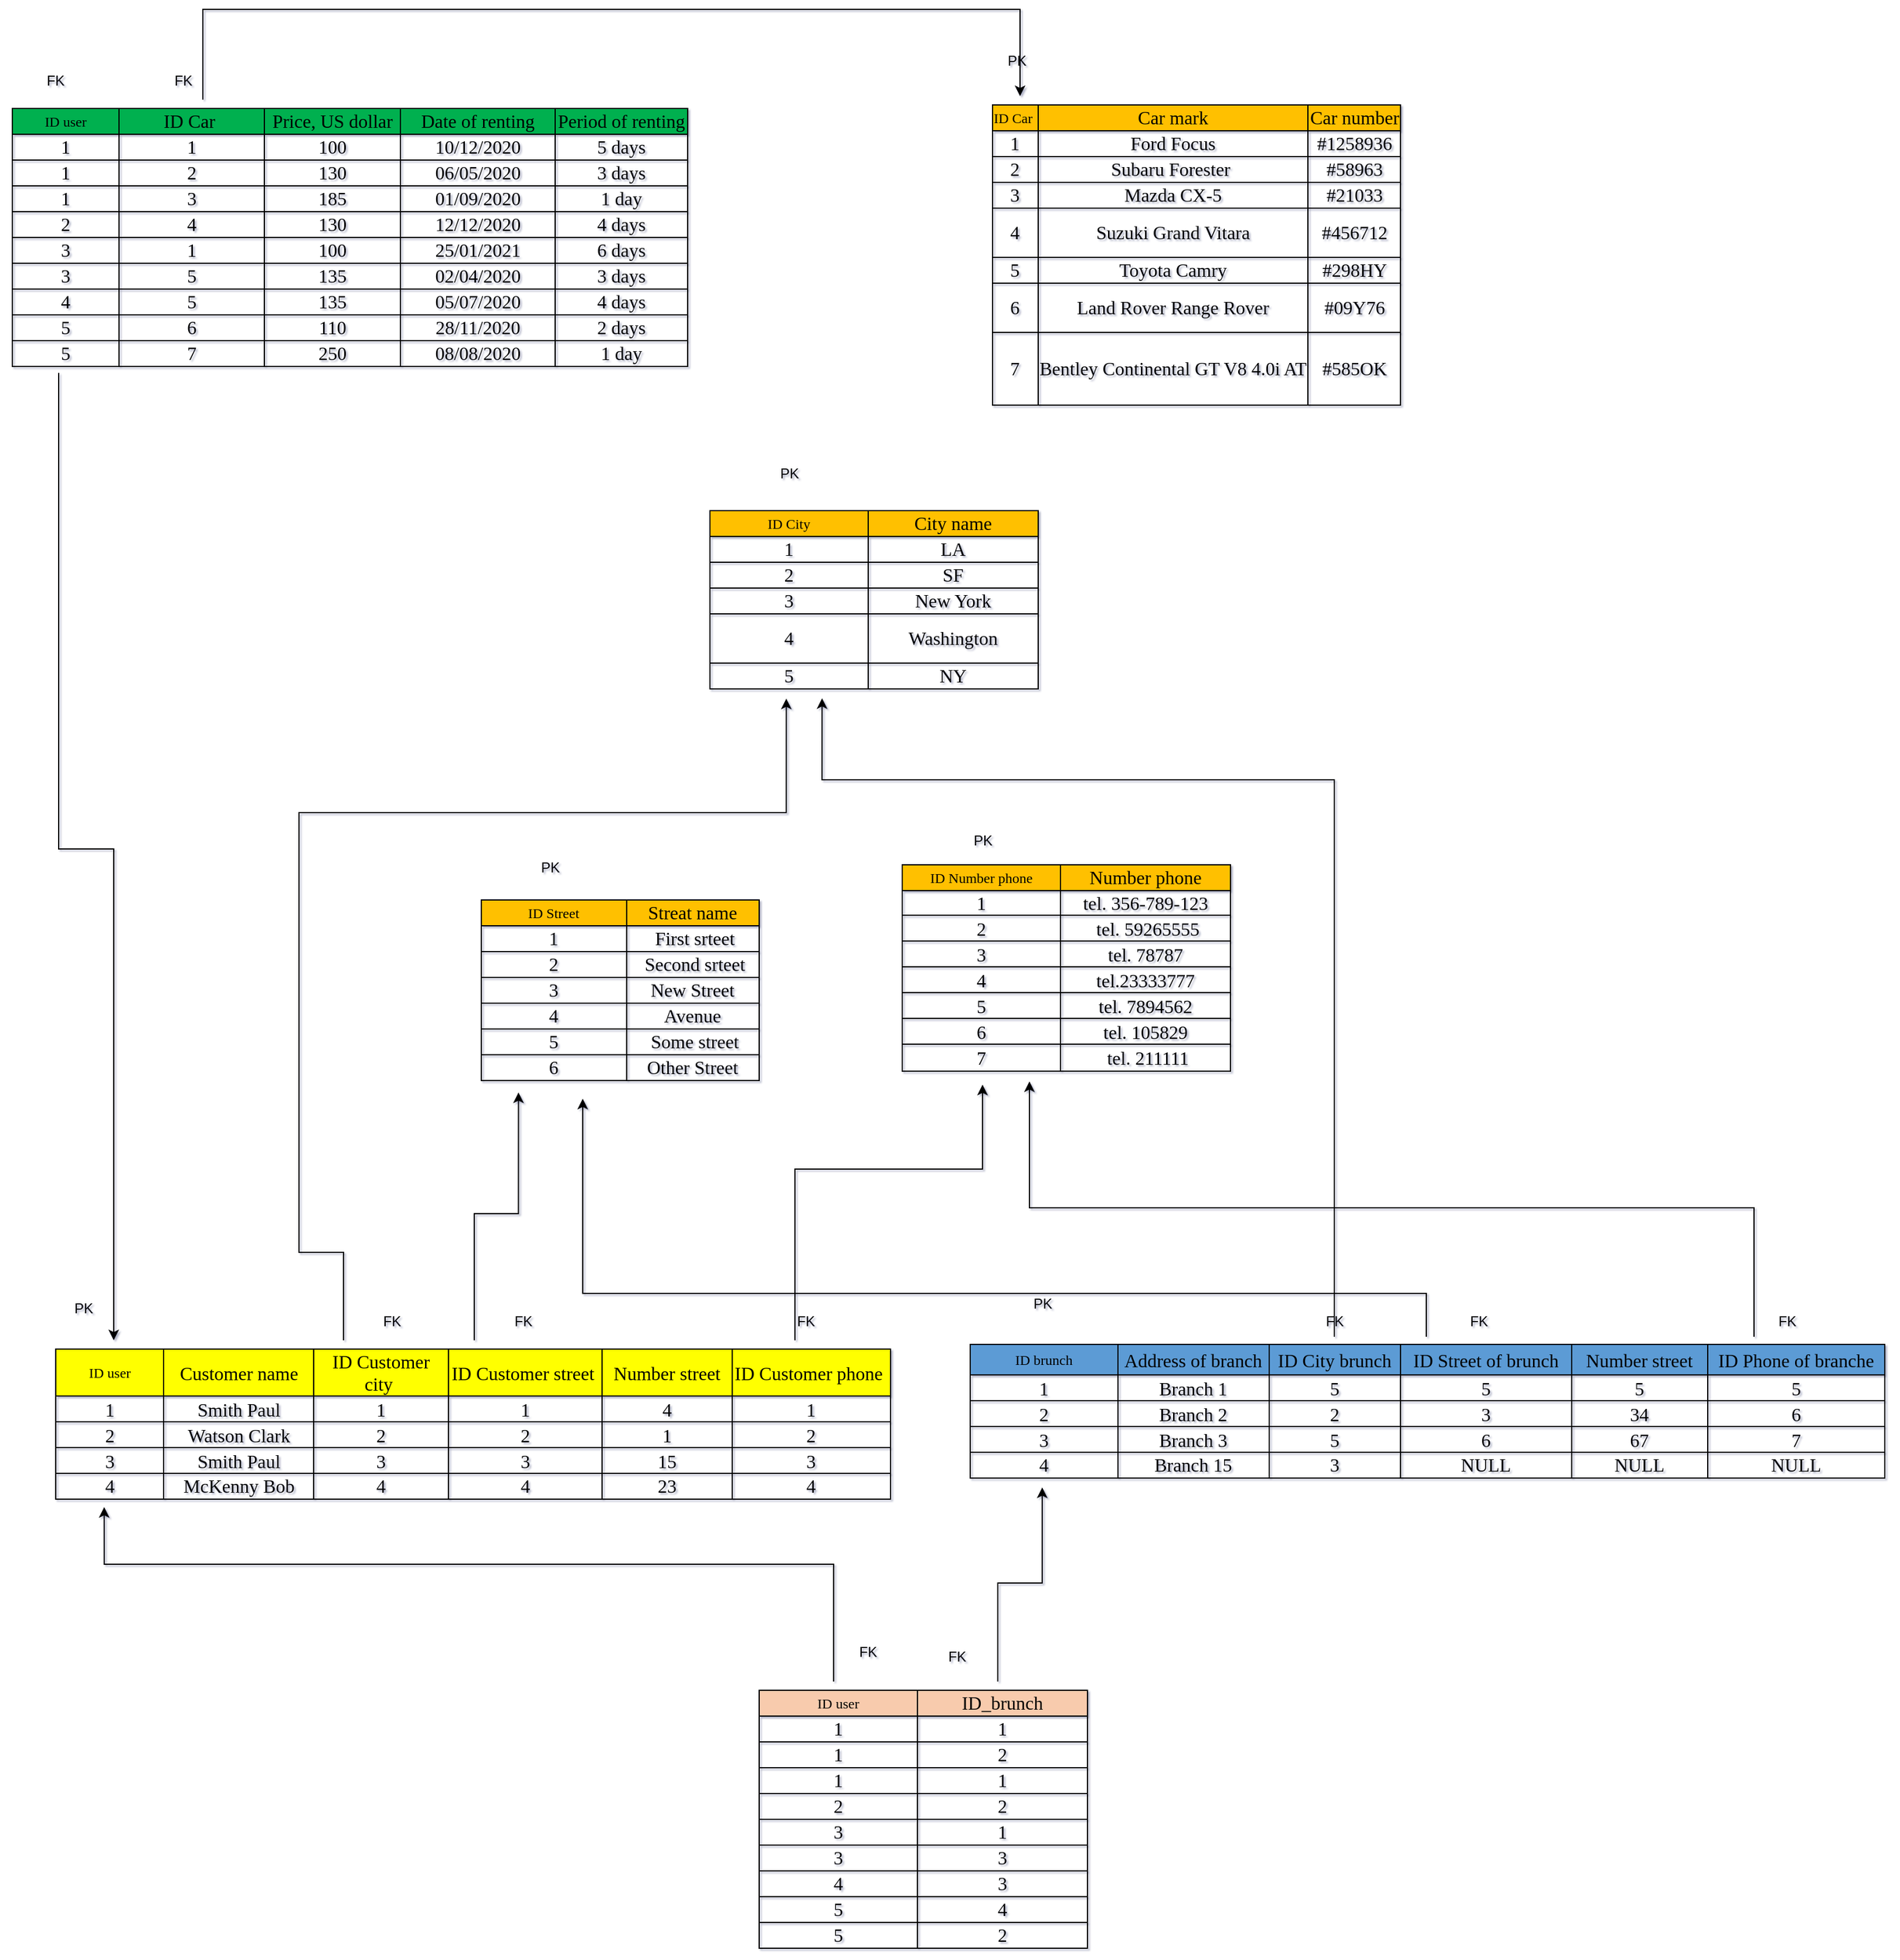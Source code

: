 <mxfile version="20.2.3" type="device"><diagram id="-pxGzmq44S2GxF5zWu9v" name="Сторінка-1"><mxGraphModel dx="2324" dy="2022" grid="0" gridSize="10" guides="1" tooltips="1" connect="1" arrows="1" fold="1" page="1" pageScale="1" pageWidth="827" pageHeight="1169" background="none" math="0" shadow="1"><root><mxCell id="0"/><mxCell id="1" parent="0"/><mxCell id="62DDEJwpeNGU5-EdpnWc-33" style="edgeStyle=orthogonalEdgeStyle;rounded=0;orthogonalLoop=1;jettySize=auto;html=1;fontSize=12;" edge="1" parent="1" source="62DDEJwpeNGU5-EdpnWc-4"><mxGeometry relative="1" as="geometry"><mxPoint x="58" y="-56" as="targetPoint"/><Array as="points"><mxPoint x="-102" y="16"/><mxPoint x="58" y="16"/></Array></mxGeometry></mxCell><mxCell id="62DDEJwpeNGU5-EdpnWc-35" style="edgeStyle=orthogonalEdgeStyle;rounded=0;orthogonalLoop=1;jettySize=auto;html=1;exitX=0.5;exitY=0;exitDx=0;exitDy=0;fontSize=12;entryX=0.165;entryY=1.028;entryDx=0;entryDy=0;entryPerimeter=0;" edge="1" parent="1" source="62DDEJwpeNGU5-EdpnWc-4" target="62DDEJwpeNGU5-EdpnWc-21"><mxGeometry relative="1" as="geometry"><mxPoint x="-331" y="22" as="targetPoint"/></mxGeometry></mxCell><mxCell id="62DDEJwpeNGU5-EdpnWc-38" style="edgeStyle=orthogonalEdgeStyle;rounded=0;orthogonalLoop=1;jettySize=auto;html=1;fontSize=12;entryX=0.253;entryY=1.017;entryDx=0;entryDy=0;entryPerimeter=0;" edge="1" parent="1" source="62DDEJwpeNGU5-EdpnWc-4" target="62DDEJwpeNGU5-EdpnWc-13"><mxGeometry relative="1" as="geometry"><mxPoint x="-110" y="-357" as="targetPoint"/><Array as="points"><mxPoint x="-487" y="87"/><mxPoint x="-525" y="87"/><mxPoint x="-525" y="-288"/><mxPoint x="-109" y="-288"/></Array></mxGeometry></mxCell><mxCell id="62DDEJwpeNGU5-EdpnWc-4" value="&lt;table style=&quot;border-collapse: collapse;&quot; height=&quot;102&quot; width=&quot;713&quot; cellspacing=&quot;0&quot; cellpadding=&quot;0&quot; border=&quot;0&quot;&gt;&lt;colgroup&gt;&lt;col width=&quot;93&quot;&gt;&lt;col width=&quot;128&quot;&gt;&lt;col width=&quot;114&quot;&gt;&lt;col width=&quot;132&quot;&gt;&lt;col width=&quot;110&quot;&gt;&lt;col width=&quot;136&quot;&gt;&lt;/colgroup&gt;&lt;tbody&gt;&lt;tr height=&quot;24&quot;&gt;&lt;td style=&quot;padding-top: 1px; padding-left: 1px; padding-right: 1px; font-family: Calibri; border: 0.5pt solid rgb(0, 0, 0); vertical-align: middle; background: rgb(255, 255, 0); text-align: center;&quot; width=&quot;93&quot; height=&quot;24&quot; class=&quot;et2&quot;&gt;&lt;font style=&quot;font-size: 12px;&quot;&gt;ID user&lt;/font&gt;&lt;/td&gt;&lt;td style=&quot;padding-top: 1px; padding-left: 1px; padding-right: 1px; font-family: Calibri; border: 0.5pt solid rgb(0, 0, 0); vertical-align: middle; background: rgb(255, 255, 0); text-align: center;&quot; width=&quot;128&quot; class=&quot;et3&quot;&gt;&lt;font size=&quot;3&quot;&gt;Customer name&lt;/font&gt;&lt;/td&gt;&lt;td style=&quot;padding-top: 1px; padding-left: 1px; padding-right: 1px; font-family: Calibri; border: 0.5pt solid rgb(0, 0, 0); vertical-align: middle; background: rgb(255, 255, 0); text-align: center;&quot; width=&quot;114&quot; class=&quot;et3&quot;&gt;&lt;font size=&quot;3&quot;&gt;ID Customer city&amp;nbsp;&lt;/font&gt;&lt;/td&gt;&lt;td style=&quot;padding-top: 1px; padding-left: 1px; padding-right: 1px; font-family: Calibri; border: 0.5pt solid rgb(0, 0, 0); vertical-align: middle; background: rgb(255, 255, 0); text-align: center;&quot; width=&quot;132&quot; class=&quot;et3&quot;&gt;&lt;font size=&quot;3&quot;&gt;ID Customer street&amp;nbsp;&lt;/font&gt;&lt;/td&gt;&lt;td style=&quot;padding-top: 1px; padding-left: 1px; padding-right: 1px; font-family: Calibri; border: 0.5pt solid rgb(0, 0, 0); vertical-align: middle; background: rgb(255, 255, 0); text-align: center;&quot; width=&quot;110&quot; class=&quot;et3&quot;&gt;&lt;font size=&quot;3&quot;&gt;Number street&lt;/font&gt;&lt;/td&gt;&lt;td style=&quot;padding-top: 1px; padding-left: 1px; padding-right: 1px; font-family: Calibri; border: 0.5pt solid rgb(0, 0, 0); vertical-align: middle; background: rgb(255, 255, 0); text-align: center;&quot; width=&quot;136&quot; class=&quot;et3&quot;&gt;&lt;font size=&quot;3&quot;&gt;ID Customer phone&amp;nbsp;&lt;/font&gt;&lt;/td&gt;&lt;/tr&gt;&lt;tr height=&quot;20&quot;&gt;&lt;td style=&quot;padding-top: 1px; padding-left: 1px; padding-right: 1px; font-family: Calibri; border: 0.5pt solid rgb(0, 0, 0); vertical-align: middle; text-align: center;&quot; height=&quot;20&quot; class=&quot;et4&quot;&gt;&lt;font size=&quot;3&quot;&gt;1&lt;/font&gt;&lt;/td&gt;&lt;td style=&quot;padding-top: 1px; padding-left: 1px; padding-right: 1px; font-family: Calibri; border: 0.5pt solid rgb(0, 0, 0); vertical-align: middle; text-align: center;&quot; width=&quot;128&quot; class=&quot;et5&quot;&gt;&lt;font size=&quot;3&quot;&gt;Smith Paul&lt;/font&gt;&lt;/td&gt;&lt;td style=&quot;padding-top: 1px; padding-left: 1px; padding-right: 1px; font-family: Calibri; border: 0.5pt solid rgb(0, 0, 0); vertical-align: middle; text-align: center;&quot; width=&quot;114&quot; class=&quot;et5&quot;&gt;&lt;font size=&quot;3&quot;&gt;1&lt;/font&gt;&lt;/td&gt;&lt;td style=&quot;padding-top: 1px; padding-left: 1px; padding-right: 1px; font-family: Calibri; border: 0.5pt solid rgb(0, 0, 0); vertical-align: middle; text-align: center;&quot; width=&quot;132&quot; class=&quot;et5&quot;&gt;&lt;font size=&quot;3&quot;&gt;1&lt;/font&gt;&lt;/td&gt;&lt;td style=&quot;padding-top: 1px; padding-left: 1px; padding-right: 1px; font-family: Calibri; border: 0.5pt solid rgb(0, 0, 0); vertical-align: middle; text-align: center;&quot; width=&quot;110&quot; class=&quot;et5&quot;&gt;&lt;font size=&quot;3&quot;&gt;4&lt;/font&gt;&lt;/td&gt;&lt;td style=&quot;padding-top: 1px; padding-left: 1px; padding-right: 1px; font-family: Calibri; border: 0.5pt solid rgb(0, 0, 0); vertical-align: middle; text-align: center;&quot; width=&quot;136&quot; class=&quot;et5&quot;&gt;&lt;font size=&quot;3&quot;&gt;1&lt;/font&gt;&lt;/td&gt;&lt;/tr&gt;&lt;tr height=&quot;20&quot;&gt;&lt;td style=&quot;padding-top: 1px; padding-left: 1px; padding-right: 1px; font-family: Calibri; border: 0.5pt solid rgb(0, 0, 0); vertical-align: middle; text-align: center;&quot; height=&quot;20&quot; class=&quot;et4&quot;&gt;&lt;font size=&quot;3&quot;&gt;2&lt;/font&gt;&lt;/td&gt;&lt;td style=&quot;padding-top: 1px; padding-left: 1px; padding-right: 1px; font-family: Calibri; border: 0.5pt solid rgb(0, 0, 0); vertical-align: middle; text-align: center;&quot; width=&quot;128&quot; class=&quot;et5&quot;&gt;&lt;font size=&quot;3&quot;&gt;Watson Clark&lt;/font&gt;&lt;/td&gt;&lt;td style=&quot;padding-top: 1px; padding-left: 1px; padding-right: 1px; font-family: Calibri; border: 0.5pt solid rgb(0, 0, 0); vertical-align: middle; text-align: center;&quot; width=&quot;114&quot; class=&quot;et5&quot;&gt;&lt;font size=&quot;3&quot;&gt;2&lt;/font&gt;&lt;/td&gt;&lt;td style=&quot;padding-top: 1px; padding-left: 1px; padding-right: 1px; font-family: Calibri; border: 0.5pt solid rgb(0, 0, 0); vertical-align: middle; text-align: center;&quot; width=&quot;132&quot; class=&quot;et5&quot;&gt;&lt;font size=&quot;3&quot;&gt;2&lt;/font&gt;&lt;/td&gt;&lt;td style=&quot;padding-top: 1px; padding-left: 1px; padding-right: 1px; font-family: Calibri; border: 0.5pt solid rgb(0, 0, 0); vertical-align: middle; text-align: center;&quot; width=&quot;110&quot; class=&quot;et5&quot;&gt;&lt;font size=&quot;3&quot;&gt;1&lt;/font&gt;&lt;/td&gt;&lt;td style=&quot;padding-top: 1px; padding-left: 1px; padding-right: 1px; font-family: Calibri; border: 0.5pt solid rgb(0, 0, 0); vertical-align: middle; text-align: center;&quot; width=&quot;136&quot; class=&quot;et5&quot;&gt;&lt;font size=&quot;3&quot;&gt;2&lt;/font&gt;&lt;/td&gt;&lt;/tr&gt;&lt;tr height=&quot;20&quot;&gt;&lt;td style=&quot;padding-top: 1px; padding-left: 1px; padding-right: 1px; font-family: Calibri; border: 0.5pt solid rgb(0, 0, 0); vertical-align: middle; text-align: center;&quot; height=&quot;20&quot; class=&quot;et4&quot;&gt;&lt;font size=&quot;3&quot;&gt;3&lt;/font&gt;&lt;/td&gt;&lt;td style=&quot;padding-top: 1px; padding-left: 1px; padding-right: 1px; font-family: Calibri; border: 0.5pt solid rgb(0, 0, 0); vertical-align: middle; text-align: center;&quot; width=&quot;128&quot; class=&quot;et5&quot;&gt;&lt;font size=&quot;3&quot;&gt;Smith Paul&lt;/font&gt;&lt;/td&gt;&lt;td style=&quot;padding-top: 1px; padding-left: 1px; padding-right: 1px; font-family: Calibri; border: 0.5pt solid rgb(0, 0, 0); vertical-align: middle; text-align: center;&quot; width=&quot;114&quot; class=&quot;et5&quot;&gt;&lt;font size=&quot;3&quot;&gt;3&lt;/font&gt;&lt;/td&gt;&lt;td style=&quot;padding-top: 1px; padding-left: 1px; padding-right: 1px; font-family: Calibri; border: 0.5pt solid rgb(0, 0, 0); vertical-align: middle; text-align: center;&quot; width=&quot;132&quot; class=&quot;et5&quot;&gt;&lt;font size=&quot;3&quot;&gt;3&lt;/font&gt;&lt;/td&gt;&lt;td style=&quot;padding-top: 1px; padding-left: 1px; padding-right: 1px; font-family: Calibri; border: 0.5pt solid rgb(0, 0, 0); vertical-align: middle; text-align: center;&quot; width=&quot;110&quot; class=&quot;et5&quot;&gt;&lt;font size=&quot;3&quot;&gt;15&lt;/font&gt;&lt;/td&gt;&lt;td style=&quot;padding-top: 1px; padding-left: 1px; padding-right: 1px; font-family: Calibri; border: 0.5pt solid rgb(0, 0, 0); vertical-align: middle; text-align: center;&quot; width=&quot;136&quot; class=&quot;et5&quot;&gt;&lt;font size=&quot;3&quot;&gt;3&lt;/font&gt;&lt;/td&gt;&lt;/tr&gt;&lt;tr height=&quot;18&quot;&gt;&lt;td style=&quot;padding-top: 1px; padding-left: 1px; padding-right: 1px; font-family: Calibri; border: 0.5pt solid rgb(0, 0, 0); vertical-align: middle; text-align: center;&quot; height=&quot;18&quot; class=&quot;et4&quot;&gt;&lt;font size=&quot;3&quot;&gt;4&lt;/font&gt;&lt;/td&gt;&lt;td style=&quot;padding-top: 1px; padding-left: 1px; padding-right: 1px; font-family: Calibri; border: 0.5pt solid rgb(0, 0, 0); vertical-align: middle; text-align: center;&quot; width=&quot;128&quot; class=&quot;et5&quot;&gt;&lt;font size=&quot;3&quot;&gt;McKenny Bob&lt;/font&gt;&lt;/td&gt;&lt;td style=&quot;padding-top: 1px; padding-left: 1px; padding-right: 1px; font-family: Calibri; border: 0.5pt solid rgb(0, 0, 0); vertical-align: middle; text-align: center;&quot; width=&quot;114&quot; class=&quot;et5&quot;&gt;&lt;font size=&quot;3&quot;&gt;4&lt;/font&gt;&lt;/td&gt;&lt;td style=&quot;padding-top: 1px; padding-left: 1px; padding-right: 1px; font-family: Calibri; border: 0.5pt solid rgb(0, 0, 0); vertical-align: middle; text-align: center;&quot; width=&quot;132&quot; class=&quot;et5&quot;&gt;&lt;font size=&quot;3&quot;&gt;4&lt;/font&gt;&lt;/td&gt;&lt;td style=&quot;padding-top: 1px; padding-left: 1px; padding-right: 1px; font-family: Calibri; border: 0.5pt solid rgb(0, 0, 0); vertical-align: middle; text-align: center;&quot; width=&quot;110&quot; class=&quot;et5&quot;&gt;&lt;font size=&quot;3&quot;&gt;23&lt;/font&gt;&lt;/td&gt;&lt;td style=&quot;padding-top: 1px; padding-left: 1px; padding-right: 1px; font-family: Calibri; border: 0.5pt solid rgb(0, 0, 0); vertical-align: middle; text-align: center;&quot; width=&quot;136&quot; class=&quot;et5&quot;&gt;&lt;font size=&quot;3&quot;&gt;4&lt;/font&gt;&lt;/td&gt;&lt;/tr&gt;&lt;/tbody&gt;&lt;/table&gt;" style="text;whiteSpace=wrap;html=1;opacity=0;rounded=1;" vertex="1" parent="1"><mxGeometry x="-735" y="162" width="719" height="141" as="geometry"/></mxCell><mxCell id="62DDEJwpeNGU5-EdpnWc-36" style="edgeStyle=orthogonalEdgeStyle;rounded=0;orthogonalLoop=1;jettySize=auto;html=1;fontSize=12;" edge="1" parent="1" source="62DDEJwpeNGU5-EdpnWc-7"><mxGeometry relative="1" as="geometry"><mxPoint x="-283" y="-44" as="targetPoint"/><Array as="points"><mxPoint x="437" y="122"/><mxPoint x="-283" y="122"/></Array></mxGeometry></mxCell><mxCell id="62DDEJwpeNGU5-EdpnWc-37" style="edgeStyle=orthogonalEdgeStyle;rounded=0;orthogonalLoop=1;jettySize=auto;html=1;fontSize=12;entryX=0.355;entryY=1.015;entryDx=0;entryDy=0;entryPerimeter=0;" edge="1" parent="1" source="62DDEJwpeNGU5-EdpnWc-7" target="62DDEJwpeNGU5-EdpnWc-13"><mxGeometry relative="1" as="geometry"><mxPoint x="-33" y="-285" as="targetPoint"/><mxPoint x="328" y="157" as="sourcePoint"/><Array as="points"><mxPoint x="358" y="-316"/><mxPoint x="-79" y="-316"/></Array></mxGeometry></mxCell><mxCell id="62DDEJwpeNGU5-EdpnWc-43" style="edgeStyle=orthogonalEdgeStyle;rounded=0;orthogonalLoop=1;jettySize=auto;html=1;entryX=0.398;entryY=1.017;entryDx=0;entryDy=0;entryPerimeter=0;fontSize=12;" edge="1" parent="1" source="62DDEJwpeNGU5-EdpnWc-7" target="62DDEJwpeNGU5-EdpnWc-18"><mxGeometry relative="1" as="geometry"><Array as="points"><mxPoint x="716" y="49"/><mxPoint x="98" y="49"/></Array></mxGeometry></mxCell><mxCell id="62DDEJwpeNGU5-EdpnWc-7" value="&lt;table style=&quot;border-collapse: collapse;&quot; height=&quot;102&quot; width=&quot;781&quot; cellspacing=&quot;0&quot; cellpadding=&quot;0&quot; border=&quot;0&quot;&gt;&lt;colgroup&gt;&lt;col width=&quot;132&quot;&gt;&lt;col width=&quot;127&quot;&gt;&lt;col width=&quot;111&quot;&gt;&lt;col width=&quot;145&quot;&gt;&lt;col width=&quot;116&quot;&gt;&lt;col width=&quot;150&quot;&gt;&lt;/colgroup&gt;&lt;tbody&gt;&lt;tr height=&quot;24&quot;&gt;&lt;td style=&quot;padding-top: 1px; padding-left: 1px; padding-right: 1px; font-family: Calibri; border: 0.5pt solid rgb(0, 0, 0); vertical-align: middle; background: rgb(91, 155, 213);&quot; width=&quot;132&quot; height=&quot;24&quot; class=&quot;et2&quot;&gt;&lt;font style=&quot;font-size: 12px;&quot;&gt;ID brunch&lt;/font&gt;&lt;/td&gt;&lt;td style=&quot;padding-top: 1px; padding-left: 1px; padding-right: 1px; font-family: Calibri; border: 0.5pt solid rgb(0, 0, 0); vertical-align: middle; background: rgb(91, 155, 213);&quot; width=&quot;127&quot; class=&quot;et3&quot;&gt;&lt;font size=&quot;3&quot;&gt;Address of branch&lt;/font&gt;&lt;/td&gt;&lt;td style=&quot;padding-top: 1px; padding-left: 1px; padding-right: 1px; font-family: Calibri; border: 0.5pt solid rgb(0, 0, 0); vertical-align: middle; background: rgb(91, 155, 213);&quot; width=&quot;111&quot; class=&quot;et4&quot;&gt;&lt;font size=&quot;3&quot;&gt;ID City brunch&lt;/font&gt;&lt;/td&gt;&lt;td style=&quot;padding-top: 1px; padding-left: 1px; padding-right: 1px; font-family: Calibri; border: 0.5pt solid rgb(0, 0, 0); vertical-align: middle; background: rgb(91, 155, 213);&quot; width=&quot;145&quot; class=&quot;et4&quot;&gt;&lt;font size=&quot;3&quot;&gt;ID Street of brunch&lt;/font&gt;&lt;/td&gt;&lt;td style=&quot;padding-top: 1px; padding-left: 1px; padding-right: 1px; font-family: Calibri; border: 0.5pt solid rgb(0, 0, 0); vertical-align: middle; background: rgb(91, 155, 213);&quot; width=&quot;116&quot; class=&quot;et4&quot;&gt;&lt;font size=&quot;3&quot;&gt;Number street&lt;/font&gt;&lt;/td&gt;&lt;td style=&quot;padding-top: 1px; padding-left: 1px; padding-right: 1px; font-family: Calibri; border: 0.5pt solid rgb(0, 0, 0); vertical-align: middle; background: rgb(91, 155, 213);&quot; width=&quot;150&quot; class=&quot;et4&quot;&gt;&lt;font size=&quot;3&quot;&gt;ID Phone of branche&lt;/font&gt;&lt;/td&gt;&lt;/tr&gt;&lt;tr height=&quot;20&quot;&gt;&lt;td style=&quot;padding-top: 1px; padding-left: 1px; padding-right: 1px; font-family: Calibri; border: 0.5pt solid rgb(0, 0, 0); vertical-align: middle;&quot; height=&quot;20&quot; class=&quot;et5&quot;&gt;&lt;font size=&quot;3&quot;&gt;1&lt;/font&gt;&lt;/td&gt;&lt;td style=&quot;padding-top: 1px; padding-left: 1px; padding-right: 1px; font-family: Calibri; border: 0.5pt solid rgb(0, 0, 0); vertical-align: middle;&quot; width=&quot;127&quot; class=&quot;et6&quot;&gt;&lt;font size=&quot;3&quot;&gt;Branch 1&lt;/font&gt;&lt;/td&gt;&lt;td style=&quot;padding-top: 1px; padding-left: 1px; padding-right: 1px; font-family: Calibri; border: 0.5pt solid rgb(0, 0, 0); vertical-align: middle;&quot; width=&quot;111&quot; class=&quot;et6&quot;&gt;&lt;font size=&quot;3&quot;&gt;5&lt;/font&gt;&lt;/td&gt;&lt;td style=&quot;padding-top: 1px; padding-left: 1px; padding-right: 1px; font-family: Calibri; border: 0.5pt solid rgb(0, 0, 0); vertical-align: middle;&quot; width=&quot;145&quot; class=&quot;et6&quot;&gt;&lt;font size=&quot;3&quot;&gt;5&lt;/font&gt;&lt;/td&gt;&lt;td style=&quot;padding-top: 1px; padding-left: 1px; padding-right: 1px; font-family: Calibri; border: 0.5pt solid rgb(0, 0, 0); vertical-align: middle;&quot; width=&quot;116&quot; class=&quot;et6&quot;&gt;&lt;font size=&quot;3&quot;&gt;5&lt;/font&gt;&lt;/td&gt;&lt;td style=&quot;padding-top: 1px; padding-left: 1px; padding-right: 1px; font-family: Calibri; border: 0.5pt solid rgb(0, 0, 0); vertical-align: middle;&quot; width=&quot;150&quot; class=&quot;et6&quot;&gt;&lt;font size=&quot;3&quot;&gt;5&lt;/font&gt;&lt;/td&gt;&lt;/tr&gt;&lt;tr height=&quot;20&quot;&gt;&lt;td style=&quot;padding-top: 1px; padding-left: 1px; padding-right: 1px; font-family: Calibri; border: 0.5pt solid rgb(0, 0, 0); vertical-align: middle;&quot; height=&quot;20&quot; class=&quot;et5&quot;&gt;&lt;font size=&quot;3&quot;&gt;2&lt;/font&gt;&lt;/td&gt;&lt;td style=&quot;padding-top: 1px; padding-left: 1px; padding-right: 1px; font-family: Calibri; border: 0.5pt solid rgb(0, 0, 0); vertical-align: middle;&quot; width=&quot;127&quot; class=&quot;et6&quot;&gt;&lt;font size=&quot;3&quot;&gt;Branch 2&lt;/font&gt;&lt;/td&gt;&lt;td style=&quot;padding-top: 1px; padding-left: 1px; padding-right: 1px; font-family: Calibri; border: 0.5pt solid rgb(0, 0, 0); vertical-align: middle;&quot; width=&quot;111&quot; class=&quot;et6&quot;&gt;&lt;font size=&quot;3&quot;&gt;2&lt;/font&gt;&lt;/td&gt;&lt;td style=&quot;padding-top: 1px; padding-left: 1px; padding-right: 1px; font-family: Calibri; border: 0.5pt solid rgb(0, 0, 0); vertical-align: middle;&quot; width=&quot;145&quot; class=&quot;et6&quot;&gt;&lt;font size=&quot;3&quot;&gt;3&lt;/font&gt;&lt;/td&gt;&lt;td style=&quot;padding-top: 1px; padding-left: 1px; padding-right: 1px; font-family: Calibri; border: 0.5pt solid rgb(0, 0, 0); vertical-align: middle;&quot; width=&quot;116&quot; class=&quot;et6&quot;&gt;&lt;font size=&quot;3&quot;&gt;34&lt;/font&gt;&lt;/td&gt;&lt;td style=&quot;padding-top: 1px; padding-left: 1px; padding-right: 1px; font-family: Calibri; border: 0.5pt solid rgb(0, 0, 0); vertical-align: middle;&quot; width=&quot;150&quot; class=&quot;et6&quot;&gt;&lt;font size=&quot;3&quot;&gt;6&lt;/font&gt;&lt;/td&gt;&lt;/tr&gt;&lt;tr height=&quot;20&quot;&gt;&lt;td style=&quot;padding-top: 1px; padding-left: 1px; padding-right: 1px; font-family: Calibri; border: 0.5pt solid rgb(0, 0, 0); vertical-align: middle;&quot; height=&quot;20&quot; class=&quot;et5&quot;&gt;&lt;font size=&quot;3&quot;&gt;3&lt;/font&gt;&lt;/td&gt;&lt;td style=&quot;padding-top: 1px; padding-left: 1px; padding-right: 1px; font-family: Calibri; border: 0.5pt solid rgb(0, 0, 0); vertical-align: middle;&quot; width=&quot;127&quot; class=&quot;et6&quot;&gt;&lt;font size=&quot;3&quot;&gt;Branch 3&lt;/font&gt;&lt;/td&gt;&lt;td style=&quot;padding-top: 1px; padding-left: 1px; padding-right: 1px; font-family: Calibri; border: 0.5pt solid rgb(0, 0, 0); vertical-align: middle;&quot; width=&quot;111&quot; class=&quot;et6&quot;&gt;&lt;font size=&quot;3&quot;&gt;5&lt;/font&gt;&lt;/td&gt;&lt;td style=&quot;padding-top: 1px; padding-left: 1px; padding-right: 1px; font-family: Calibri; border: 0.5pt solid rgb(0, 0, 0); vertical-align: middle;&quot; width=&quot;145&quot; class=&quot;et6&quot;&gt;&lt;font size=&quot;3&quot;&gt;6&lt;/font&gt;&lt;/td&gt;&lt;td style=&quot;padding-top: 1px; padding-left: 1px; padding-right: 1px; font-family: Calibri; border: 0.5pt solid rgb(0, 0, 0); vertical-align: middle;&quot; width=&quot;116&quot; class=&quot;et6&quot;&gt;&lt;font size=&quot;3&quot;&gt;67&lt;/font&gt;&lt;/td&gt;&lt;td style=&quot;padding-top: 1px; padding-left: 1px; padding-right: 1px; font-family: Calibri; border: 0.5pt solid rgb(0, 0, 0); vertical-align: middle;&quot; width=&quot;150&quot; class=&quot;et6&quot;&gt;&lt;font size=&quot;3&quot;&gt;7&lt;/font&gt;&lt;/td&gt;&lt;/tr&gt;&lt;tr height=&quot;18&quot;&gt;&lt;td style=&quot;padding-top: 1px; padding-left: 1px; padding-right: 1px; font-family: Calibri; border: 0.5pt solid rgb(0, 0, 0); vertical-align: middle;&quot; height=&quot;18&quot; class=&quot;et5&quot;&gt;&lt;font size=&quot;3&quot;&gt;4&lt;/font&gt;&lt;/td&gt;&lt;td style=&quot;padding-top: 1px; padding-left: 1px; padding-right: 1px; font-family: Calibri; border: 0.5pt solid rgb(0, 0, 0); vertical-align: middle;&quot; width=&quot;127&quot; class=&quot;et6&quot;&gt;&lt;font size=&quot;3&quot;&gt;Branch 15&lt;/font&gt;&lt;/td&gt;&lt;td style=&quot;padding-top: 1px; padding-left: 1px; padding-right: 1px; font-family: Calibri; border: 0.5pt solid rgb(0, 0, 0); vertical-align: middle;&quot; width=&quot;111&quot; class=&quot;et6&quot;&gt;&lt;font size=&quot;3&quot;&gt;3&lt;/font&gt;&lt;/td&gt;&lt;td style=&quot;padding-top: 1px; padding-left: 1px; padding-right: 1px; font-family: Calibri; border: 0.5pt solid rgb(0, 0, 0); vertical-align: middle;&quot; width=&quot;145&quot; class=&quot;et6&quot;&gt;&lt;font size=&quot;3&quot;&gt;NULL&lt;/font&gt;&lt;/td&gt;&lt;td style=&quot;padding-top: 1px; padding-left: 1px; padding-right: 1px; font-family: Calibri; border: 0.5pt solid rgb(0, 0, 0); vertical-align: middle;&quot; width=&quot;116&quot; class=&quot;et6&quot;&gt;&lt;font size=&quot;3&quot;&gt;NULL&lt;/font&gt;&lt;/td&gt;&lt;td style=&quot;padding-top: 1px; padding-left: 1px; padding-right: 1px; font-family: Calibri; border: 0.5pt solid rgb(0, 0, 0); vertical-align: middle;&quot; width=&quot;150&quot; class=&quot;et6&quot;&gt;&lt;font size=&quot;3&quot;&gt;NULL&lt;/font&gt;&lt;/td&gt;&lt;/tr&gt;&lt;/tbody&gt;&lt;/table&gt;" style="text;html=1;align=center;verticalAlign=middle;resizable=0;points=[];autosize=1;strokeColor=none;fillColor=none;" vertex="1" parent="1"><mxGeometry x="37" y="159" width="799" height="126" as="geometry"/></mxCell><mxCell id="62DDEJwpeNGU5-EdpnWc-30" style="edgeStyle=orthogonalEdgeStyle;rounded=0;orthogonalLoop=1;jettySize=auto;html=1;entryX=0.061;entryY=1.009;entryDx=0;entryDy=0;entryPerimeter=0;fontSize=12;" edge="1" parent="1" source="62DDEJwpeNGU5-EdpnWc-10" target="62DDEJwpeNGU5-EdpnWc-4"><mxGeometry relative="1" as="geometry"><Array as="points"><mxPoint x="-69" y="353"/><mxPoint x="-691" y="353"/></Array></mxGeometry></mxCell><mxCell id="62DDEJwpeNGU5-EdpnWc-54" style="edgeStyle=orthogonalEdgeStyle;rounded=0;orthogonalLoop=1;jettySize=auto;html=1;entryX=0.09;entryY=1.02;entryDx=0;entryDy=0;entryPerimeter=0;fontFamily=Helvetica;fontSize=25;" edge="1" parent="1" source="62DDEJwpeNGU5-EdpnWc-10" target="62DDEJwpeNGU5-EdpnWc-7"><mxGeometry relative="1" as="geometry"><Array as="points"><mxPoint x="71" y="369"/><mxPoint x="109" y="369"/></Array></mxGeometry></mxCell><mxCell id="62DDEJwpeNGU5-EdpnWc-10" value="&lt;table style=&quot;border-collapse: collapse;&quot; height=&quot;200&quot; width=&quot;281&quot; cellspacing=&quot;0&quot; cellpadding=&quot;0&quot; border=&quot;0&quot;&gt;&lt;colgroup&gt;&lt;col width=&quot;136&quot;&gt;&lt;col width=&quot;145&quot;&gt;&lt;/colgroup&gt;&lt;tbody&gt;&lt;tr height=&quot;20&quot;&gt;&lt;td style=&quot;padding-top: 1px; padding-left: 1px; padding-right: 1px; font-family: Calibri; border: 0.5pt solid rgb(0, 0, 0); vertical-align: middle; background: rgb(248, 203, 173);&quot; width=&quot;136&quot; height=&quot;20&quot; class=&quot;et2&quot;&gt;&lt;font style=&quot;font-size: 12px;&quot;&gt;ID user&lt;/font&gt;&lt;/td&gt;&lt;td style=&quot;padding-top: 1px; padding-left: 1px; padding-right: 1px; font-family: Calibri; border: 0.5pt solid rgb(0, 0, 0); vertical-align: middle; background: rgb(248, 203, 173);&quot; width=&quot;145&quot; class=&quot;et2&quot;&gt;&lt;font size=&quot;3&quot; style=&quot;&quot;&gt;ID_brunch&lt;/font&gt;&lt;/td&gt;&lt;/tr&gt;&lt;tr height=&quot;20&quot;&gt;&lt;td style=&quot;padding-top: 1px; padding-left: 1px; padding-right: 1px; font-family: Calibri; border: 0.5pt solid rgb(0, 0, 0); vertical-align: middle;&quot; height=&quot;20&quot; class=&quot;et3&quot;&gt;&lt;font size=&quot;3&quot;&gt;1&lt;/font&gt;&lt;/td&gt;&lt;td style=&quot;padding-top: 1px; padding-left: 1px; padding-right: 1px; font-family: Calibri; border: 0.5pt solid rgb(0, 0, 0); vertical-align: middle;&quot; class=&quot;et3&quot;&gt;&lt;font size=&quot;3&quot;&gt;1&lt;/font&gt;&lt;/td&gt;&lt;/tr&gt;&lt;tr height=&quot;20&quot;&gt;&lt;td style=&quot;padding-top: 1px; padding-left: 1px; padding-right: 1px; font-family: Calibri; border: 0.5pt solid rgb(0, 0, 0); vertical-align: middle;&quot; height=&quot;20&quot; class=&quot;et3&quot;&gt;&lt;font size=&quot;3&quot;&gt;1&lt;/font&gt;&lt;/td&gt;&lt;td style=&quot;padding-top: 1px; padding-left: 1px; padding-right: 1px; font-family: Calibri; border: 0.5pt solid rgb(0, 0, 0); vertical-align: middle;&quot; class=&quot;et3&quot;&gt;&lt;font size=&quot;3&quot;&gt;2&lt;/font&gt;&lt;/td&gt;&lt;/tr&gt;&lt;tr height=&quot;20&quot;&gt;&lt;td style=&quot;padding-top: 1px; padding-left: 1px; padding-right: 1px; font-family: Calibri; border: 0.5pt solid rgb(0, 0, 0); vertical-align: middle;&quot; height=&quot;20&quot; class=&quot;et3&quot;&gt;&lt;font size=&quot;3&quot;&gt;1&lt;/font&gt;&lt;/td&gt;&lt;td style=&quot;padding-top: 1px; padding-left: 1px; padding-right: 1px; font-family: Calibri; border: 0.5pt solid rgb(0, 0, 0); vertical-align: middle;&quot; class=&quot;et3&quot;&gt;&lt;font size=&quot;3&quot;&gt;1&lt;/font&gt;&lt;/td&gt;&lt;/tr&gt;&lt;tr height=&quot;20&quot;&gt;&lt;td style=&quot;padding-top: 1px; padding-left: 1px; padding-right: 1px; font-family: Calibri; border: 0.5pt solid rgb(0, 0, 0); vertical-align: middle;&quot; height=&quot;20&quot; class=&quot;et3&quot;&gt;&lt;font size=&quot;3&quot;&gt;2&lt;/font&gt;&lt;/td&gt;&lt;td style=&quot;padding-top: 1px; padding-left: 1px; padding-right: 1px; font-family: Calibri; border: 0.5pt solid rgb(0, 0, 0); vertical-align: middle;&quot; class=&quot;et3&quot;&gt;&lt;font size=&quot;3&quot;&gt;2&lt;/font&gt;&lt;/td&gt;&lt;/tr&gt;&lt;tr height=&quot;20&quot;&gt;&lt;td style=&quot;padding-top: 1px; padding-left: 1px; padding-right: 1px; font-family: Calibri; border: 0.5pt solid rgb(0, 0, 0); vertical-align: middle;&quot; height=&quot;20&quot; class=&quot;et3&quot;&gt;&lt;font size=&quot;3&quot;&gt;3&lt;/font&gt;&lt;/td&gt;&lt;td style=&quot;padding-top: 1px; padding-left: 1px; padding-right: 1px; font-family: Calibri; border: 0.5pt solid rgb(0, 0, 0); vertical-align: middle;&quot; class=&quot;et3&quot;&gt;&lt;font size=&quot;3&quot;&gt;1&lt;/font&gt;&lt;/td&gt;&lt;/tr&gt;&lt;tr height=&quot;20&quot;&gt;&lt;td style=&quot;padding-top: 1px; padding-left: 1px; padding-right: 1px; font-family: Calibri; border: 0.5pt solid rgb(0, 0, 0); vertical-align: middle;&quot; height=&quot;20&quot; class=&quot;et3&quot;&gt;&lt;font size=&quot;3&quot;&gt;3&lt;/font&gt;&lt;/td&gt;&lt;td style=&quot;padding-top: 1px; padding-left: 1px; padding-right: 1px; font-family: Calibri; border: 0.5pt solid rgb(0, 0, 0); vertical-align: middle;&quot; class=&quot;et3&quot;&gt;&lt;font size=&quot;3&quot;&gt;3&lt;/font&gt;&lt;/td&gt;&lt;/tr&gt;&lt;tr height=&quot;20&quot;&gt;&lt;td style=&quot;padding-top: 1px; padding-left: 1px; padding-right: 1px; font-family: Calibri; border: 0.5pt solid rgb(0, 0, 0); vertical-align: middle;&quot; height=&quot;20&quot; class=&quot;et3&quot;&gt;&lt;font size=&quot;3&quot;&gt;4&lt;/font&gt;&lt;/td&gt;&lt;td style=&quot;padding-top: 1px; padding-left: 1px; padding-right: 1px; font-family: Calibri; border: 0.5pt solid rgb(0, 0, 0); vertical-align: middle;&quot; class=&quot;et3&quot;&gt;&lt;font size=&quot;3&quot;&gt;3&lt;/font&gt;&lt;/td&gt;&lt;/tr&gt;&lt;tr height=&quot;20&quot;&gt;&lt;td style=&quot;padding-top: 1px; padding-left: 1px; padding-right: 1px; font-family: Calibri; border: 0.5pt solid rgb(0, 0, 0); vertical-align: middle;&quot; height=&quot;20&quot; class=&quot;et3&quot;&gt;&lt;font size=&quot;3&quot;&gt;5&lt;/font&gt;&lt;/td&gt;&lt;td style=&quot;padding-top: 1px; padding-left: 1px; padding-right: 1px; font-family: Calibri; border: 0.5pt solid rgb(0, 0, 0); vertical-align: middle;&quot; class=&quot;et3&quot;&gt;&lt;font size=&quot;3&quot;&gt;4&lt;/font&gt;&lt;/td&gt;&lt;/tr&gt;&lt;tr height=&quot;20&quot;&gt;&lt;td style=&quot;padding-top: 1px; padding-left: 1px; padding-right: 1px; font-family: Calibri; border: 0.5pt solid rgb(0, 0, 0); vertical-align: middle;&quot; height=&quot;20&quot; class=&quot;et3&quot;&gt;&lt;font size=&quot;3&quot;&gt;5&lt;/font&gt;&lt;/td&gt;&lt;td style=&quot;padding-top: 1px; padding-left: 1px; padding-right: 1px; font-family: Calibri; border: 0.5pt solid rgb(0, 0, 0); vertical-align: middle;&quot; class=&quot;et3&quot;&gt;&lt;font size=&quot;3&quot;&gt;2&lt;/font&gt;&lt;/td&gt;&lt;/tr&gt;&lt;/tbody&gt;&lt;/table&gt;" style="text;html=1;align=center;verticalAlign=middle;resizable=0;points=[];autosize=1;strokeColor=none;fillColor=none;fontSize=6;rounded=0;" vertex="1" parent="1"><mxGeometry x="-143" y="453" width="299" height="233" as="geometry"/></mxCell><mxCell id="62DDEJwpeNGU5-EdpnWc-13" value="&lt;table style=&quot;border-collapse: collapse;&quot; height=&quot;140&quot; width=&quot;281&quot; cellspacing=&quot;0&quot; cellpadding=&quot;0&quot; border=&quot;0&quot;&gt;&lt;colgroup&gt;&lt;col width=&quot;136&quot;&gt;&lt;col width=&quot;145&quot;&gt;&lt;/colgroup&gt;&lt;tbody&gt;&lt;tr height=&quot;20&quot;&gt;&lt;td style=&quot;padding-top: 1px; padding-left: 1px; padding-right: 1px; font-family: Calibri; border: 0.5pt solid rgb(0, 0, 0); vertical-align: middle; background: rgb(255, 192, 0);&quot; width=&quot;136&quot; height=&quot;20&quot; class=&quot;et2&quot;&gt;&lt;font style=&quot;font-size: 12px;&quot;&gt;ID City&lt;/font&gt;&lt;/td&gt;&lt;td style=&quot;padding-top: 1px; padding-left: 1px; padding-right: 1px; font-family: Calibri; border: 0.5pt solid rgb(0, 0, 0); vertical-align: middle; background: rgb(255, 192, 0);&quot; width=&quot;145&quot; class=&quot;et2&quot;&gt;&lt;font size=&quot;3&quot;&gt;City name&lt;/font&gt;&lt;/td&gt;&lt;/tr&gt;&lt;tr height=&quot;20&quot;&gt;&lt;td style=&quot;padding-top: 1px; padding-left: 1px; padding-right: 1px; font-family: Calibri; border: 0.5pt solid rgb(0, 0, 0); vertical-align: middle;&quot; height=&quot;20&quot; class=&quot;et3&quot;&gt;&lt;font size=&quot;3&quot;&gt;1&lt;/font&gt;&lt;/td&gt;&lt;td style=&quot;padding-top: 1px; padding-left: 1px; padding-right: 1px; font-family: Calibri; border: 0.5pt solid rgb(0, 0, 0); vertical-align: middle;&quot; width=&quot;145&quot; class=&quot;et4&quot;&gt;&lt;font size=&quot;3&quot;&gt;LA&lt;/font&gt;&lt;/td&gt;&lt;/tr&gt;&lt;tr height=&quot;20&quot;&gt;&lt;td style=&quot;padding-top: 1px; padding-left: 1px; padding-right: 1px; font-family: Calibri; border: 0.5pt solid rgb(0, 0, 0); vertical-align: middle;&quot; height=&quot;20&quot; class=&quot;et3&quot;&gt;&lt;font size=&quot;3&quot;&gt;2&lt;/font&gt;&lt;/td&gt;&lt;td style=&quot;padding-top: 1px; padding-left: 1px; padding-right: 1px; font-family: Calibri; border: 0.5pt solid rgb(0, 0, 0); vertical-align: middle;&quot; width=&quot;145&quot; class=&quot;et4&quot;&gt;&lt;font size=&quot;3&quot;&gt;SF&lt;/font&gt;&lt;/td&gt;&lt;/tr&gt;&lt;tr height=&quot;20&quot;&gt;&lt;td style=&quot;padding-top: 1px; padding-left: 1px; padding-right: 1px; font-family: Calibri; border: 0.5pt solid rgb(0, 0, 0); vertical-align: middle;&quot; height=&quot;20&quot; class=&quot;et3&quot;&gt;&lt;font size=&quot;3&quot;&gt;3&lt;/font&gt;&lt;/td&gt;&lt;td style=&quot;padding-top: 1px; padding-left: 1px; padding-right: 1px; font-family: Calibri; border: 0.5pt solid rgb(0, 0, 0); vertical-align: middle;&quot; width=&quot;145&quot; class=&quot;et4&quot;&gt;&lt;font size=&quot;3&quot;&gt;New York&lt;/font&gt;&lt;/td&gt;&lt;/tr&gt;&lt;tr height=&quot;40&quot;&gt;&lt;td style=&quot;padding-top: 1px; padding-left: 1px; padding-right: 1px; font-family: Calibri; border: 0.5pt solid rgb(0, 0, 0); vertical-align: middle;&quot; height=&quot;40&quot; class=&quot;et3&quot;&gt;&lt;font size=&quot;3&quot;&gt;4&lt;/font&gt;&lt;/td&gt;&lt;td style=&quot;padding-top: 1px; padding-left: 1px; padding-right: 1px; font-family: Calibri; border: 0.5pt solid rgb(0, 0, 0); vertical-align: middle;&quot; width=&quot;145&quot; class=&quot;et4&quot;&gt;&lt;font size=&quot;3&quot;&gt;Washington&lt;/font&gt;&lt;/td&gt;&lt;/tr&gt;&lt;tr height=&quot;20&quot;&gt;&lt;td style=&quot;padding-top: 1px; padding-left: 1px; padding-right: 1px; font-family: Calibri; border: 0.5pt solid rgb(0, 0, 0); vertical-align: middle;&quot; height=&quot;20&quot; class=&quot;et3&quot;&gt;&lt;font size=&quot;3&quot;&gt;5&lt;/font&gt;&lt;/td&gt;&lt;td style=&quot;padding-top: 1px; padding-left: 1px; padding-right: 1px; font-family: Calibri; border: 0.5pt solid rgb(0, 0, 0); vertical-align: middle;&quot; width=&quot;145&quot; class=&quot;et4&quot;&gt;&lt;font size=&quot;3&quot;&gt;&amp;nbsp;NY&amp;nbsp;&lt;/font&gt;&lt;/td&gt;&lt;/tr&gt;&lt;/tbody&gt;&lt;/table&gt;" style="text;html=1;align=center;verticalAlign=middle;resizable=0;points=[];autosize=1;strokeColor=none;fillColor=none;fontSize=6;" vertex="1" parent="1"><mxGeometry x="-185" y="-553" width="299" height="165" as="geometry"/></mxCell><mxCell id="62DDEJwpeNGU5-EdpnWc-18" value="&lt;table style=&quot;border-collapse: collapse;&quot; height=&quot;156&quot; width=&quot;281&quot; cellspacing=&quot;0&quot; cellpadding=&quot;0&quot; border=&quot;0&quot;&gt;&lt;colgroup&gt;&lt;col width=&quot;136&quot;&gt;&lt;col width=&quot;145&quot;&gt;&lt;/colgroup&gt;&lt;tbody&gt;&lt;tr height=&quot;20&quot;&gt;&lt;td style=&quot;padding-top: 1px; padding-left: 1px; padding-right: 1px; font-family: Calibri; border: 0.5pt solid rgb(0, 0, 0); vertical-align: middle; background: rgb(255, 192, 0);&quot; width=&quot;136&quot; height=&quot;20&quot; class=&quot;et2&quot;&gt;&lt;font style=&quot;font-size: 12px;&quot;&gt;ID Number phone&lt;/font&gt;&lt;/td&gt;&lt;td style=&quot;padding-top: 1px; padding-left: 1px; padding-right: 1px; font-family: Calibri; border: 0.5pt solid rgb(0, 0, 0); vertical-align: middle; background: rgb(255, 192, 0);&quot; width=&quot;145&quot; class=&quot;et2&quot;&gt;&lt;font size=&quot;3&quot;&gt;Number phone&lt;/font&gt;&lt;/td&gt;&lt;/tr&gt;&lt;tr height=&quot;14&quot;&gt;&lt;td style=&quot;padding-top: 1px; padding-left: 1px; padding-right: 1px; font-family: Calibri; border: 0.5pt solid rgb(0, 0, 0); vertical-align: middle;&quot; height=&quot;14&quot; class=&quot;et3&quot;&gt;&lt;font size=&quot;3&quot;&gt;1&lt;/font&gt;&lt;/td&gt;&lt;td style=&quot;padding-top: 1px; padding-left: 1px; padding-right: 1px; font-family: Calibri; border: 0.5pt solid rgb(0, 0, 0); vertical-align: middle;&quot; width=&quot;145&quot; class=&quot;et4&quot;&gt;&lt;font size=&quot;3&quot;&gt;tel. 356-789-123&lt;/font&gt;&lt;/td&gt;&lt;/tr&gt;&lt;tr height=&quot;20&quot;&gt;&lt;td style=&quot;padding-top: 1px; padding-left: 1px; padding-right: 1px; font-family: Calibri; border: 0.5pt solid rgb(0, 0, 0); vertical-align: middle;&quot; height=&quot;20&quot; class=&quot;et3&quot;&gt;&lt;font size=&quot;3&quot;&gt;2&lt;/font&gt;&lt;/td&gt;&lt;td style=&quot;padding-top: 1px; padding-left: 1px; padding-right: 1px; font-family: Calibri; border: 0.5pt solid rgb(0, 0, 0); vertical-align: middle;&quot; width=&quot;145&quot; class=&quot;et4&quot;&gt;&lt;font size=&quot;3&quot;&gt;&amp;nbsp;tel. 59265555&lt;/font&gt;&lt;/td&gt;&lt;/tr&gt;&lt;tr height=&quot;20&quot;&gt;&lt;td style=&quot;padding-top: 1px; padding-left: 1px; padding-right: 1px; font-family: Calibri; border: 0.5pt solid rgb(0, 0, 0); vertical-align: middle;&quot; height=&quot;20&quot; class=&quot;et3&quot;&gt;&lt;font size=&quot;3&quot;&gt;3&lt;/font&gt;&lt;/td&gt;&lt;td style=&quot;padding-top: 1px; padding-left: 1px; padding-right: 1px; font-family: Calibri; border: 0.5pt solid rgb(0, 0, 0); vertical-align: middle;&quot; width=&quot;145&quot; class=&quot;et4&quot;&gt;&lt;font size=&quot;3&quot;&gt;tel. 78787&lt;/font&gt;&lt;/td&gt;&lt;/tr&gt;&lt;tr height=&quot;20&quot;&gt;&lt;td style=&quot;padding-top: 1px; padding-left: 1px; padding-right: 1px; font-family: Calibri; border: 0.5pt solid rgb(0, 0, 0); vertical-align: middle;&quot; height=&quot;20&quot; class=&quot;et3&quot;&gt;&lt;font size=&quot;3&quot;&gt;4&lt;/font&gt;&lt;/td&gt;&lt;td style=&quot;padding-top: 1px; padding-left: 1px; padding-right: 1px; font-family: Calibri; border: 0.5pt solid rgb(0, 0, 0); vertical-align: middle;&quot; width=&quot;145&quot; class=&quot;et4&quot;&gt;&lt;font size=&quot;3&quot;&gt;tel.23333777&lt;/font&gt;&lt;/td&gt;&lt;/tr&gt;&lt;tr height=&quot;20&quot;&gt;&lt;td style=&quot;padding-top: 1px; padding-left: 1px; padding-right: 1px; font-family: Calibri; border: 0.5pt solid rgb(0, 0, 0); vertical-align: middle;&quot; height=&quot;20&quot; class=&quot;et3&quot;&gt;&lt;font size=&quot;3&quot;&gt;5&lt;/font&gt;&lt;/td&gt;&lt;td style=&quot;padding-top: 1px; padding-left: 1px; padding-right: 1px; font-family: Calibri; border: 0.5pt solid rgb(0, 0, 0); vertical-align: middle;&quot; width=&quot;145&quot; class=&quot;et4&quot;&gt;&lt;font size=&quot;3&quot;&gt;tel. 7894562&lt;/font&gt;&lt;/td&gt;&lt;/tr&gt;&lt;tr height=&quot;20&quot;&gt;&lt;td style=&quot;padding-top: 1px; padding-left: 1px; padding-right: 1px; font-family: Calibri; border: 0.5pt solid rgb(0, 0, 0); vertical-align: middle;&quot; height=&quot;20&quot; class=&quot;et3&quot;&gt;&lt;font size=&quot;3&quot;&gt;6&lt;/font&gt;&lt;/td&gt;&lt;td style=&quot;padding-top: 1px; padding-left: 1px; padding-right: 1px; font-family: Calibri; border: 0.5pt solid rgb(0, 0, 0); vertical-align: middle;&quot; width=&quot;145&quot; class=&quot;et4&quot;&gt;&lt;font size=&quot;3&quot;&gt;tel. 105829&lt;/font&gt;&lt;/td&gt;&lt;/tr&gt;&lt;tr height=&quot;21&quot;&gt;&lt;td style=&quot;padding-top: 1px; padding-left: 1px; padding-right: 1px; font-family: Calibri; border: 0.5pt solid rgb(0, 0, 0); vertical-align: middle;&quot; height=&quot;21&quot; class=&quot;et3&quot;&gt;&lt;font size=&quot;3&quot;&gt;7&lt;/font&gt;&lt;/td&gt;&lt;td style=&quot;padding-top: 1px; padding-left: 1px; padding-right: 1px; font-family: Calibri; border: 0.5pt solid rgb(0, 0, 0); vertical-align: middle;&quot; width=&quot;145&quot; class=&quot;et4&quot;&gt;&lt;font size=&quot;3&quot;&gt;&amp;nbsp;tel. 211111&lt;/font&gt;&lt;/td&gt;&lt;/tr&gt;&lt;/tbody&gt;&lt;/table&gt;" style="text;html=1;align=center;verticalAlign=middle;resizable=0;points=[];autosize=1;strokeColor=none;fillColor=none;fontSize=6;" vertex="1" parent="1"><mxGeometry x="-21" y="-251" width="299" height="189" as="geometry"/></mxCell><mxCell id="62DDEJwpeNGU5-EdpnWc-21" value="&lt;table style=&quot;border-collapse: collapse;&quot; height=&quot;140&quot; width=&quot;238&quot; cellspacing=&quot;0&quot; cellpadding=&quot;0&quot; border=&quot;0&quot;&gt;&lt;colgroup&gt;&lt;col width=&quot;127&quot;&gt;&lt;col width=&quot;111&quot;&gt;&lt;/colgroup&gt;&lt;tbody&gt;&lt;tr height=&quot;20&quot;&gt;&lt;td style=&quot;padding-top: 1px; padding-left: 1px; padding-right: 1px; font-family: Calibri; border: 0.5pt solid rgb(0, 0, 0); vertical-align: middle; background: rgb(255, 192, 0);&quot; width=&quot;127&quot; height=&quot;20&quot; class=&quot;et2&quot;&gt;&lt;font style=&quot;font-size: 12px;&quot;&gt;ID Street&lt;/font&gt;&lt;/td&gt;&lt;td style=&quot;padding-top: 1px; padding-left: 1px; padding-right: 1px; font-family: Calibri; border: 0.5pt solid rgb(0, 0, 0); vertical-align: middle; background: rgb(255, 192, 0);&quot; width=&quot;111&quot; class=&quot;et2&quot;&gt;&lt;font size=&quot;3&quot;&gt;Streat name&lt;/font&gt;&lt;/td&gt;&lt;/tr&gt;&lt;tr height=&quot;20&quot;&gt;&lt;td style=&quot;padding-top: 1px; padding-left: 1px; padding-right: 1px; font-family: Calibri; border: 0.5pt solid rgb(0, 0, 0); vertical-align: middle;&quot; height=&quot;20&quot; class=&quot;et3&quot;&gt;&lt;font size=&quot;3&quot;&gt;1&lt;/font&gt;&lt;/td&gt;&lt;td style=&quot;padding-top: 1px; padding-left: 1px; padding-right: 1px; font-family: Calibri; border: 0.5pt solid rgb(0, 0, 0); vertical-align: middle;&quot; width=&quot;111&quot; class=&quot;et4&quot;&gt;&lt;font size=&quot;3&quot;&gt;&amp;nbsp;First srteet&lt;/font&gt;&lt;/td&gt;&lt;/tr&gt;&lt;tr height=&quot;20&quot;&gt;&lt;td style=&quot;padding-top: 1px; padding-left: 1px; padding-right: 1px; font-family: Calibri; border: 0.5pt solid rgb(0, 0, 0); vertical-align: middle;&quot; height=&quot;20&quot; class=&quot;et3&quot;&gt;&lt;font size=&quot;3&quot;&gt;2&lt;/font&gt;&lt;/td&gt;&lt;td style=&quot;padding-top: 1px; padding-left: 1px; padding-right: 1px; font-family: Calibri; border: 0.5pt solid rgb(0, 0, 0); vertical-align: middle;&quot; width=&quot;111&quot; class=&quot;et4&quot;&gt;&lt;font size=&quot;3&quot;&gt;&amp;nbsp;Second srteet&lt;/font&gt;&lt;/td&gt;&lt;/tr&gt;&lt;tr height=&quot;20&quot;&gt;&lt;td style=&quot;padding-top: 1px; padding-left: 1px; padding-right: 1px; font-family: Calibri; border: 0.5pt solid rgb(0, 0, 0); vertical-align: middle;&quot; height=&quot;20&quot; class=&quot;et3&quot;&gt;&lt;font size=&quot;3&quot;&gt;3&lt;/font&gt;&lt;/td&gt;&lt;td style=&quot;padding-top: 1px; padding-left: 1px; padding-right: 1px; font-family: Calibri; border: 0.5pt solid rgb(0, 0, 0); vertical-align: middle;&quot; width=&quot;111&quot; class=&quot;et4&quot;&gt;&lt;font size=&quot;3&quot;&gt;New Street&lt;/font&gt;&lt;/td&gt;&lt;/tr&gt;&lt;tr height=&quot;20&quot;&gt;&lt;td style=&quot;padding-top: 1px; padding-left: 1px; padding-right: 1px; font-family: Calibri; border: 0.5pt solid rgb(0, 0, 0); vertical-align: middle;&quot; height=&quot;20&quot; class=&quot;et3&quot;&gt;&lt;font size=&quot;3&quot;&gt;4&lt;/font&gt;&lt;/td&gt;&lt;td style=&quot;padding-top: 1px; padding-left: 1px; padding-right: 1px; font-family: Calibri; border: 0.5pt solid rgb(0, 0, 0); vertical-align: middle;&quot; width=&quot;111&quot; class=&quot;et4&quot;&gt;&lt;font size=&quot;3&quot;&gt;Avenue&lt;/font&gt;&lt;/td&gt;&lt;/tr&gt;&lt;tr height=&quot;20&quot;&gt;&lt;td style=&quot;padding-top: 1px; padding-left: 1px; padding-right: 1px; font-family: Calibri; border: 0.5pt solid rgb(0, 0, 0); vertical-align: middle;&quot; height=&quot;20&quot; class=&quot;et3&quot;&gt;&lt;font size=&quot;3&quot;&gt;5&lt;/font&gt;&lt;/td&gt;&lt;td style=&quot;padding-top: 1px; padding-left: 1px; padding-right: 1px; font-family: Calibri; border: 0.5pt solid rgb(0, 0, 0); vertical-align: middle;&quot; width=&quot;111&quot; class=&quot;et4&quot;&gt;&lt;font size=&quot;3&quot;&gt;&amp;nbsp;Some street&lt;/font&gt;&lt;/td&gt;&lt;/tr&gt;&lt;tr height=&quot;20&quot;&gt;&lt;td style=&quot;padding-top: 1px; padding-left: 1px; padding-right: 1px; font-family: Calibri; border: 0.5pt solid rgb(0, 0, 0); vertical-align: middle;&quot; height=&quot;20&quot; class=&quot;et3&quot;&gt;&lt;font size=&quot;3&quot;&gt;6&lt;/font&gt;&lt;/td&gt;&lt;td style=&quot;padding-top: 1px; padding-left: 1px; padding-right: 1px; font-family: Calibri; border: 0.5pt solid rgb(0, 0, 0); vertical-align: middle;&quot; width=&quot;111&quot; class=&quot;et4&quot;&gt;&lt;font size=&quot;3&quot;&gt;Other Street&lt;/font&gt;&lt;/td&gt;&lt;/tr&gt;&lt;/tbody&gt;&lt;/table&gt;" style="text;html=1;align=center;verticalAlign=middle;resizable=0;points=[];autosize=1;strokeColor=none;fillColor=none;fontSize=6;" vertex="1" parent="1"><mxGeometry x="-380" y="-221" width="256" height="167" as="geometry"/></mxCell><mxCell id="62DDEJwpeNGU5-EdpnWc-26" value="&lt;table style=&quot;border-collapse: collapse;&quot; height=&quot;240&quot; width=&quot;335&quot; cellspacing=&quot;0&quot; cellpadding=&quot;0&quot; border=&quot;0&quot;&gt;&lt;colgroup&gt;&lt;col width=&quot;93&quot;&gt;&lt;col width=&quot;128&quot;&gt;&lt;col width=&quot;114&quot;&gt;&lt;/colgroup&gt;&lt;tbody&gt;&lt;tr height=&quot;20&quot;&gt;&lt;td style=&quot;padding-top: 1px; padding-left: 1px; padding-right: 1px; font-family: Calibri; border: 0.5pt solid rgb(0, 0, 0); vertical-align: middle; background: rgb(255, 192, 0);&quot; width=&quot;93&quot; height=&quot;20&quot; class=&quot;et2&quot;&gt;&lt;font style=&quot;font-size: 12px;&quot;&gt;ID Car&amp;nbsp;&lt;/font&gt;&lt;/td&gt;&lt;td style=&quot;padding-top: 1px; padding-left: 1px; padding-right: 1px; font-family: Calibri; border: 0.5pt solid rgb(0, 0, 0); vertical-align: middle; background: rgb(255, 192, 0);&quot; width=&quot;128&quot; class=&quot;et3&quot;&gt;&lt;font size=&quot;3&quot;&gt;Car&amp;nbsp;mark&lt;/font&gt;&lt;/td&gt;&lt;td style=&quot;padding-top: 1px; padding-left: 1px; padding-right: 1px; font-family: Calibri; border: 0.5pt solid rgb(0, 0, 0); vertical-align: middle; background: rgb(255, 192, 0);&quot; width=&quot;114&quot; class=&quot;et3&quot;&gt;&lt;font size=&quot;3&quot;&gt;Car number&lt;/font&gt;&lt;/td&gt;&lt;/tr&gt;&lt;tr height=&quot;20&quot;&gt;&lt;td style=&quot;padding-top: 1px; padding-left: 1px; padding-right: 1px; font-family: Calibri; border: 0.5pt solid rgb(0, 0, 0); vertical-align: middle;&quot; height=&quot;20&quot; class=&quot;et4&quot;&gt;&lt;font size=&quot;3&quot;&gt;1&lt;/font&gt;&lt;/td&gt;&lt;td style=&quot;padding-top: 1px; padding-left: 1px; padding-right: 1px; font-family: Calibri; border: 0.5pt solid rgb(0, 0, 0); vertical-align: middle;&quot; width=&quot;128&quot; class=&quot;et5&quot;&gt;&lt;font size=&quot;3&quot;&gt;Ford Focus&lt;/font&gt;&lt;/td&gt;&lt;td style=&quot;padding-top: 1px; padding-left: 1px; padding-right: 1px; font-family: Calibri; border: 0.5pt solid rgb(0, 0, 0); vertical-align: middle;&quot; width=&quot;114&quot; class=&quot;et5&quot;&gt;&lt;font size=&quot;3&quot;&gt;#1258936&lt;/font&gt;&lt;/td&gt;&lt;/tr&gt;&lt;tr height=&quot;20&quot;&gt;&lt;td style=&quot;padding-top: 1px; padding-left: 1px; padding-right: 1px; font-family: Calibri; border: 0.5pt solid rgb(0, 0, 0); vertical-align: middle;&quot; height=&quot;20&quot; class=&quot;et4&quot;&gt;&lt;font size=&quot;3&quot;&gt;2&lt;/font&gt;&lt;/td&gt;&lt;td style=&quot;padding-top: 1px; padding-left: 1px; padding-right: 1px; font-family: Calibri; border: 0.5pt solid rgb(0, 0, 0); vertical-align: middle;&quot; width=&quot;128&quot; class=&quot;et5&quot;&gt;&lt;font size=&quot;3&quot;&gt;Subaru Forester&amp;nbsp;&lt;/font&gt;&lt;/td&gt;&lt;td style=&quot;padding-top: 1px; padding-left: 1px; padding-right: 1px; font-family: Calibri; border: 0.5pt solid rgb(0, 0, 0); vertical-align: middle;&quot; width=&quot;114&quot; class=&quot;et5&quot;&gt;&lt;font size=&quot;3&quot;&gt;#58963&lt;/font&gt;&lt;/td&gt;&lt;/tr&gt;&lt;tr height=&quot;20&quot;&gt;&lt;td style=&quot;padding-top: 1px; padding-left: 1px; padding-right: 1px; font-family: Calibri; border: 0.5pt solid rgb(0, 0, 0); vertical-align: middle;&quot; height=&quot;20&quot; class=&quot;et4&quot;&gt;&lt;font size=&quot;3&quot;&gt;3&lt;/font&gt;&lt;/td&gt;&lt;td style=&quot;padding-top: 1px; padding-left: 1px; padding-right: 1px; font-family: Calibri; border: 0.5pt solid rgb(0, 0, 0); vertical-align: middle;&quot; width=&quot;128&quot; class=&quot;et5&quot;&gt;&lt;font size=&quot;3&quot;&gt;Mazda CX-5&lt;/font&gt;&lt;/td&gt;&lt;td style=&quot;padding-top: 1px; padding-left: 1px; padding-right: 1px; font-family: Calibri; border: 0.5pt solid rgb(0, 0, 0); vertical-align: middle;&quot; width=&quot;114&quot; class=&quot;et5&quot;&gt;&lt;font size=&quot;3&quot;&gt;#21033&lt;/font&gt;&lt;/td&gt;&lt;/tr&gt;&lt;tr height=&quot;40&quot;&gt;&lt;td style=&quot;padding-top: 1px; padding-left: 1px; padding-right: 1px; font-family: Calibri; border: 0.5pt solid rgb(0, 0, 0); vertical-align: middle;&quot; height=&quot;40&quot; class=&quot;et4&quot;&gt;&lt;font size=&quot;3&quot;&gt;4&lt;/font&gt;&lt;/td&gt;&lt;td style=&quot;padding-top: 1px; padding-left: 1px; padding-right: 1px; font-family: Calibri; border: 0.5pt solid rgb(0, 0, 0); vertical-align: middle;&quot; width=&quot;128&quot; class=&quot;et5&quot;&gt;&lt;font size=&quot;3&quot;&gt;Suzuki Grand Vitara&lt;/font&gt;&lt;/td&gt;&lt;td style=&quot;padding-top: 1px; padding-left: 1px; padding-right: 1px; font-family: Calibri; border: 0.5pt solid rgb(0, 0, 0); vertical-align: middle;&quot; width=&quot;114&quot; class=&quot;et5&quot;&gt;&lt;font size=&quot;3&quot;&gt;#456712&lt;/font&gt;&lt;/td&gt;&lt;/tr&gt;&lt;tr height=&quot;20&quot;&gt;&lt;td style=&quot;padding-top: 1px; padding-left: 1px; padding-right: 1px; font-family: Calibri; border: 0.5pt solid rgb(0, 0, 0); vertical-align: middle;&quot; height=&quot;20&quot; class=&quot;et4&quot;&gt;&lt;font size=&quot;3&quot;&gt;5&lt;/font&gt;&lt;/td&gt;&lt;td style=&quot;padding-top: 1px; padding-left: 1px; padding-right: 1px; font-family: Calibri; border: 0.5pt solid rgb(0, 0, 0); vertical-align: middle;&quot; width=&quot;128&quot; class=&quot;et5&quot;&gt;&lt;font size=&quot;3&quot;&gt;Toyota Camry&lt;/font&gt;&lt;/td&gt;&lt;td style=&quot;padding-top: 1px; padding-left: 1px; padding-right: 1px; font-family: Calibri; border: 0.5pt solid rgb(0, 0, 0); vertical-align: middle;&quot; width=&quot;114&quot; class=&quot;et5&quot;&gt;&lt;font size=&quot;3&quot;&gt;#298HY&lt;/font&gt;&lt;/td&gt;&lt;/tr&gt;&lt;tr height=&quot;40&quot;&gt;&lt;td style=&quot;padding-top: 1px; padding-left: 1px; padding-right: 1px; font-family: Calibri; border: 0.5pt solid rgb(0, 0, 0); vertical-align: middle;&quot; height=&quot;40&quot; class=&quot;et4&quot;&gt;&lt;font size=&quot;3&quot;&gt;6&lt;/font&gt;&lt;/td&gt;&lt;td style=&quot;padding-top: 1px; padding-left: 1px; padding-right: 1px; font-family: Calibri; border: 0.5pt solid rgb(0, 0, 0); vertical-align: middle;&quot; width=&quot;128&quot; class=&quot;et5&quot;&gt;&lt;font size=&quot;3&quot;&gt;Land Rover Range Rover&lt;/font&gt;&lt;/td&gt;&lt;td style=&quot;padding-top: 1px; padding-left: 1px; padding-right: 1px; font-family: Calibri; border: 0.5pt solid rgb(0, 0, 0); vertical-align: middle;&quot; width=&quot;114&quot; class=&quot;et5&quot;&gt;&lt;font size=&quot;3&quot;&gt;#09Y76&lt;/font&gt;&lt;/td&gt;&lt;/tr&gt;&lt;tr height=&quot;60&quot;&gt;&lt;td style=&quot;padding-top: 1px; padding-left: 1px; padding-right: 1px; font-family: Calibri; border: 0.5pt solid rgb(0, 0, 0); vertical-align: middle;&quot; height=&quot;60&quot; class=&quot;et4&quot;&gt;&lt;font size=&quot;3&quot;&gt;7&lt;/font&gt;&lt;/td&gt;&lt;td style=&quot;padding-top: 1px; padding-left: 1px; padding-right: 1px; font-family: Calibri; border: 0.5pt solid rgb(0, 0, 0); vertical-align: middle;&quot; width=&quot;128&quot; class=&quot;et5&quot;&gt;&lt;font size=&quot;3&quot;&gt;Bentley Continental GT V8 4.0i AT&lt;/font&gt;&lt;/td&gt;&lt;td style=&quot;padding-top: 1px; padding-left: 1px; padding-right: 1px; font-family: Calibri; border: 0.5pt solid rgb(0, 0, 0); vertical-align: middle;&quot; width=&quot;114&quot; class=&quot;et5&quot;&gt;&lt;font size=&quot;3&quot;&gt;#585OK&lt;/font&gt;&lt;/td&gt;&lt;/tr&gt;&lt;/tbody&gt;&lt;/table&gt;" style="text;html=1;align=center;verticalAlign=middle;resizable=0;points=[];autosize=1;strokeColor=none;fillColor=none;fontSize=6;" vertex="1" parent="1"><mxGeometry x="56" y="-899" width="368" height="269" as="geometry"/></mxCell><mxCell id="62DDEJwpeNGU5-EdpnWc-39" style="edgeStyle=orthogonalEdgeStyle;rounded=0;orthogonalLoop=1;jettySize=auto;html=1;fontSize=12;" edge="1" parent="1" source="62DDEJwpeNGU5-EdpnWc-28" target="62DDEJwpeNGU5-EdpnWc-4"><mxGeometry relative="1" as="geometry"><mxPoint x="-682.947" y="151.684" as="targetPoint"/><Array as="points"><mxPoint x="-730" y="-257"/><mxPoint x="-683" y="-257"/></Array></mxGeometry></mxCell><mxCell id="62DDEJwpeNGU5-EdpnWc-40" style="edgeStyle=orthogonalEdgeStyle;rounded=0;orthogonalLoop=1;jettySize=auto;html=1;fontSize=12;" edge="1" parent="1" source="62DDEJwpeNGU5-EdpnWc-28" target="62DDEJwpeNGU5-EdpnWc-26"><mxGeometry relative="1" as="geometry"><mxPoint x="-142.947" y="-662" as="targetPoint"/><Array as="points"><mxPoint x="-607" y="-973"/><mxPoint x="90" y="-973"/></Array></mxGeometry></mxCell><mxCell id="62DDEJwpeNGU5-EdpnWc-28" value="&lt;table style=&quot;border-collapse: collapse;&quot; height=&quot;200&quot; width=&quot;577&quot; cellspacing=&quot;0&quot; cellpadding=&quot;0&quot; border=&quot;0&quot;&gt;&lt;colgroup&gt;&lt;col width=&quot;93&quot;&gt;&lt;col width=&quot;128&quot;&gt;&lt;col width=&quot;114&quot;&gt;&lt;col width=&quot;132&quot;&gt;&lt;col width=&quot;110&quot;&gt;&lt;/colgroup&gt;&lt;tbody&gt;&lt;tr height=&quot;20&quot;&gt;&lt;td style=&quot;padding-top: 1px; padding-left: 1px; padding-right: 1px; font-family: Calibri; border: 0.5pt solid rgb(0, 0, 0); vertical-align: middle; background: rgb(0, 176, 80);&quot; width=&quot;93&quot; height=&quot;20&quot; class=&quot;et2&quot;&gt;&lt;font style=&quot;font-size: 12px;&quot;&gt;ID user&lt;/font&gt;&lt;/td&gt;&lt;td style=&quot;padding-top: 1px; padding-left: 1px; padding-right: 1px; font-family: Calibri; border: 0.5pt solid rgb(0, 0, 0); vertical-align: middle; background: rgb(0, 176, 80);&quot; width=&quot;128&quot; class=&quot;et3&quot;&gt;&lt;font size=&quot;3&quot; style=&quot;&quot;&gt;ID Car&amp;nbsp;&lt;/font&gt;&lt;/td&gt;&lt;td style=&quot;padding-top: 1px; padding-left: 1px; padding-right: 1px; font-family: Calibri; border: 0.5pt solid rgb(0, 0, 0); vertical-align: middle; background: rgb(0, 176, 80);&quot; width=&quot;114&quot; class=&quot;et6&quot;&gt;&lt;font size=&quot;3&quot;&gt;Price, US dollar&lt;/font&gt;&lt;/td&gt;&lt;td style=&quot;padding-top: 1px; padding-left: 1px; padding-right: 1px; font-family: Calibri; border: 0.5pt solid rgb(0, 0, 0); vertical-align: middle; background: rgb(0, 176, 80);&quot; width=&quot;132&quot; class=&quot;et6&quot;&gt;&lt;font size=&quot;3&quot;&gt;Date of renting&lt;/font&gt;&lt;/td&gt;&lt;td style=&quot;padding-top: 1px; padding-left: 1px; padding-right: 1px; font-family: Calibri; border: 0.5pt solid rgb(0, 0, 0); vertical-align: middle; background: rgb(0, 176, 80);&quot; width=&quot;110&quot; class=&quot;et6&quot;&gt;&lt;font size=&quot;3&quot;&gt;Period of renting&lt;/font&gt;&lt;/td&gt;&lt;/tr&gt;&lt;tr height=&quot;20&quot;&gt;&lt;td style=&quot;padding-top: 1px; padding-left: 1px; padding-right: 1px; font-family: Calibri; border: 0.5pt solid rgb(0, 0, 0); vertical-align: middle;&quot; height=&quot;20&quot; class=&quot;et4&quot;&gt;&lt;font size=&quot;3&quot;&gt;1&lt;/font&gt;&lt;/td&gt;&lt;td style=&quot;padding-top: 1px; padding-left: 1px; padding-right: 1px; font-family: Calibri; border: 0.5pt solid rgb(0, 0, 0); vertical-align: middle;&quot; width=&quot;128&quot; class=&quot;et5&quot;&gt;&lt;font size=&quot;3&quot;&gt;1&lt;/font&gt;&lt;/td&gt;&lt;td style=&quot;padding-top: 1px; padding-left: 1px; padding-right: 1px; font-family: Calibri; border: 0.5pt solid rgb(0, 0, 0); vertical-align: middle;&quot; width=&quot;114&quot; class=&quot;et5&quot;&gt;&lt;font size=&quot;3&quot;&gt;100&lt;/font&gt;&lt;/td&gt;&lt;td style=&quot;padding-top: 1px; padding-left: 1px; padding-right: 1px; font-family: Calibri; border: 0.5pt solid rgb(0, 0, 0); vertical-align: middle;&quot; width=&quot;132&quot; class=&quot;et7&quot;&gt;&lt;font size=&quot;3&quot;&gt;10/12/2020&lt;/font&gt;&lt;/td&gt;&lt;td style=&quot;padding-top: 1px; padding-left: 1px; padding-right: 1px; font-family: Calibri; border: 0.5pt solid rgb(0, 0, 0); vertical-align: middle;&quot; width=&quot;110&quot; class=&quot;et5&quot;&gt;&lt;font size=&quot;3&quot;&gt;5 days&lt;/font&gt;&lt;/td&gt;&lt;/tr&gt;&lt;tr height=&quot;20&quot;&gt;&lt;td style=&quot;padding-top: 1px; padding-left: 1px; padding-right: 1px; font-family: Calibri; border: 0.5pt solid rgb(0, 0, 0); vertical-align: middle;&quot; height=&quot;20&quot; class=&quot;et4&quot;&gt;&lt;font size=&quot;3&quot;&gt;1&lt;/font&gt;&lt;/td&gt;&lt;td style=&quot;padding-top: 1px; padding-left: 1px; padding-right: 1px; font-family: Calibri; border: 0.5pt solid rgb(0, 0, 0); vertical-align: middle;&quot; width=&quot;128&quot; class=&quot;et5&quot;&gt;&lt;font size=&quot;3&quot;&gt;2&lt;/font&gt;&lt;/td&gt;&lt;td style=&quot;padding-top: 1px; padding-left: 1px; padding-right: 1px; font-family: Calibri; border: 0.5pt solid rgb(0, 0, 0); vertical-align: middle;&quot; width=&quot;114&quot; class=&quot;et5&quot;&gt;&lt;font size=&quot;3&quot;&gt;130&lt;/font&gt;&lt;/td&gt;&lt;td style=&quot;padding-top: 1px; padding-left: 1px; padding-right: 1px; font-family: Calibri; border: 0.5pt solid rgb(0, 0, 0); vertical-align: middle;&quot; width=&quot;132&quot; class=&quot;et7&quot;&gt;&lt;font size=&quot;3&quot;&gt;06/05/2020&lt;/font&gt;&lt;/td&gt;&lt;td style=&quot;padding-top: 1px; padding-left: 1px; padding-right: 1px; font-family: Calibri; border: 0.5pt solid rgb(0, 0, 0); vertical-align: middle;&quot; width=&quot;110&quot; class=&quot;et5&quot;&gt;&lt;font size=&quot;3&quot;&gt;3 days&lt;/font&gt;&lt;/td&gt;&lt;/tr&gt;&lt;tr height=&quot;20&quot;&gt;&lt;td style=&quot;padding-top: 1px; padding-left: 1px; padding-right: 1px; font-family: Calibri; border: 0.5pt solid rgb(0, 0, 0); vertical-align: middle;&quot; height=&quot;20&quot; class=&quot;et4&quot;&gt;&lt;font size=&quot;3&quot;&gt;1&lt;/font&gt;&lt;/td&gt;&lt;td style=&quot;padding-top: 1px; padding-left: 1px; padding-right: 1px; font-family: Calibri; border: 0.5pt solid rgb(0, 0, 0); vertical-align: middle;&quot; width=&quot;128&quot; class=&quot;et5&quot;&gt;&lt;font size=&quot;3&quot;&gt;3&lt;/font&gt;&lt;/td&gt;&lt;td style=&quot;padding-top: 1px; padding-left: 1px; padding-right: 1px; font-family: Calibri; border: 0.5pt solid rgb(0, 0, 0); vertical-align: middle;&quot; width=&quot;114&quot; class=&quot;et5&quot;&gt;&lt;font size=&quot;3&quot;&gt;185&lt;/font&gt;&lt;/td&gt;&lt;td style=&quot;padding-top: 1px; padding-left: 1px; padding-right: 1px; font-family: Calibri; border: 0.5pt solid rgb(0, 0, 0); vertical-align: middle;&quot; width=&quot;132&quot; class=&quot;et7&quot;&gt;&lt;font size=&quot;3&quot;&gt;01/09/2020&lt;/font&gt;&lt;/td&gt;&lt;td style=&quot;padding-top: 1px; padding-left: 1px; padding-right: 1px; font-family: Calibri; border: 0.5pt solid rgb(0, 0, 0); vertical-align: middle;&quot; width=&quot;110&quot; class=&quot;et5&quot;&gt;&lt;font size=&quot;3&quot;&gt;1 day&lt;/font&gt;&lt;/td&gt;&lt;/tr&gt;&lt;tr height=&quot;20&quot;&gt;&lt;td style=&quot;padding-top: 1px; padding-left: 1px; padding-right: 1px; font-family: Calibri; border: 0.5pt solid rgb(0, 0, 0); vertical-align: middle;&quot; height=&quot;20&quot; class=&quot;et4&quot;&gt;&lt;font size=&quot;3&quot;&gt;2&lt;/font&gt;&lt;/td&gt;&lt;td style=&quot;padding-top: 1px; padding-left: 1px; padding-right: 1px; font-family: Calibri; border: 0.5pt solid rgb(0, 0, 0); vertical-align: middle;&quot; width=&quot;128&quot; class=&quot;et5&quot;&gt;&lt;font size=&quot;3&quot;&gt;4&lt;/font&gt;&lt;/td&gt;&lt;td style=&quot;padding-top: 1px; padding-left: 1px; padding-right: 1px; font-family: Calibri; border: 0.5pt solid rgb(0, 0, 0); vertical-align: middle;&quot; width=&quot;114&quot; class=&quot;et5&quot;&gt;&lt;font size=&quot;3&quot;&gt;130&lt;/font&gt;&lt;/td&gt;&lt;td style=&quot;padding-top: 1px; padding-left: 1px; padding-right: 1px; font-family: Calibri; border: 0.5pt solid rgb(0, 0, 0); vertical-align: middle;&quot; width=&quot;132&quot; class=&quot;et7&quot;&gt;&lt;font size=&quot;3&quot;&gt;12/12/2020&lt;/font&gt;&lt;/td&gt;&lt;td style=&quot;padding-top: 1px; padding-left: 1px; padding-right: 1px; font-family: Calibri; border: 0.5pt solid rgb(0, 0, 0); vertical-align: middle;&quot; width=&quot;110&quot; class=&quot;et5&quot;&gt;&lt;font size=&quot;3&quot;&gt;4 days&lt;/font&gt;&lt;/td&gt;&lt;/tr&gt;&lt;tr height=&quot;20&quot;&gt;&lt;td style=&quot;padding-top: 1px; padding-left: 1px; padding-right: 1px; font-family: Calibri; border: 0.5pt solid rgb(0, 0, 0); vertical-align: middle;&quot; height=&quot;20&quot; class=&quot;et4&quot;&gt;&lt;font size=&quot;3&quot;&gt;3&lt;/font&gt;&lt;/td&gt;&lt;td style=&quot;padding-top: 1px; padding-left: 1px; padding-right: 1px; font-family: Calibri; border: 0.5pt solid rgb(0, 0, 0); vertical-align: middle;&quot; width=&quot;128&quot; class=&quot;et5&quot;&gt;&lt;font size=&quot;3&quot;&gt;1&lt;/font&gt;&lt;/td&gt;&lt;td style=&quot;padding-top: 1px; padding-left: 1px; padding-right: 1px; font-family: Calibri; border: 0.5pt solid rgb(0, 0, 0); vertical-align: middle;&quot; width=&quot;114&quot; class=&quot;et5&quot;&gt;&lt;font size=&quot;3&quot;&gt;100&lt;/font&gt;&lt;/td&gt;&lt;td style=&quot;padding-top: 1px; padding-left: 1px; padding-right: 1px; font-family: Calibri; border: 0.5pt solid rgb(0, 0, 0); vertical-align: middle;&quot; width=&quot;132&quot; class=&quot;et7&quot;&gt;&lt;font size=&quot;3&quot;&gt;25/01/2021&lt;/font&gt;&lt;/td&gt;&lt;td style=&quot;padding-top: 1px; padding-left: 1px; padding-right: 1px; font-family: Calibri; border: 0.5pt solid rgb(0, 0, 0); vertical-align: middle;&quot; width=&quot;110&quot; class=&quot;et5&quot;&gt;&lt;font size=&quot;3&quot;&gt;6 days&lt;/font&gt;&lt;/td&gt;&lt;/tr&gt;&lt;tr height=&quot;20&quot;&gt;&lt;td style=&quot;padding-top: 1px; padding-left: 1px; padding-right: 1px; font-family: Calibri; border: 0.5pt solid rgb(0, 0, 0); vertical-align: middle;&quot; height=&quot;20&quot; class=&quot;et4&quot;&gt;&lt;font size=&quot;3&quot;&gt;3&lt;/font&gt;&lt;/td&gt;&lt;td style=&quot;padding-top: 1px; padding-left: 1px; padding-right: 1px; font-family: Calibri; border: 0.5pt solid rgb(0, 0, 0); vertical-align: middle;&quot; width=&quot;128&quot; class=&quot;et5&quot;&gt;&lt;font size=&quot;3&quot;&gt;5&lt;/font&gt;&lt;/td&gt;&lt;td style=&quot;padding-top: 1px; padding-left: 1px; padding-right: 1px; font-family: Calibri; border: 0.5pt solid rgb(0, 0, 0); vertical-align: middle;&quot; width=&quot;114&quot; class=&quot;et5&quot;&gt;&lt;font size=&quot;3&quot;&gt;135&lt;/font&gt;&lt;/td&gt;&lt;td style=&quot;padding-top: 1px; padding-left: 1px; padding-right: 1px; font-family: Calibri; border: 0.5pt solid rgb(0, 0, 0); vertical-align: middle;&quot; width=&quot;132&quot; class=&quot;et7&quot;&gt;&lt;font size=&quot;3&quot;&gt;02/04/2020&lt;/font&gt;&lt;/td&gt;&lt;td style=&quot;padding-top: 1px; padding-left: 1px; padding-right: 1px; font-family: Calibri; border: 0.5pt solid rgb(0, 0, 0); vertical-align: middle;&quot; width=&quot;110&quot; class=&quot;et5&quot;&gt;&lt;font size=&quot;3&quot;&gt;3 days&lt;/font&gt;&lt;/td&gt;&lt;/tr&gt;&lt;tr height=&quot;20&quot;&gt;&lt;td style=&quot;padding-top: 1px; padding-left: 1px; padding-right: 1px; font-family: Calibri; border: 0.5pt solid rgb(0, 0, 0); vertical-align: middle;&quot; height=&quot;20&quot; class=&quot;et4&quot;&gt;&lt;font size=&quot;3&quot;&gt;4&lt;/font&gt;&lt;/td&gt;&lt;td style=&quot;padding-top: 1px; padding-left: 1px; padding-right: 1px; font-family: Calibri; border: 0.5pt solid rgb(0, 0, 0); vertical-align: middle;&quot; width=&quot;128&quot; class=&quot;et5&quot;&gt;&lt;font size=&quot;3&quot;&gt;5&lt;/font&gt;&lt;/td&gt;&lt;td style=&quot;padding-top: 1px; padding-left: 1px; padding-right: 1px; font-family: Calibri; border: 0.5pt solid rgb(0, 0, 0); vertical-align: middle;&quot; width=&quot;114&quot; class=&quot;et5&quot;&gt;&lt;font size=&quot;3&quot;&gt;135&lt;/font&gt;&lt;/td&gt;&lt;td style=&quot;padding-top: 1px; padding-left: 1px; padding-right: 1px; font-family: Calibri; border: 0.5pt solid rgb(0, 0, 0); vertical-align: middle;&quot; width=&quot;132&quot; class=&quot;et7&quot;&gt;&lt;font size=&quot;3&quot;&gt;05/07/2020&lt;/font&gt;&lt;/td&gt;&lt;td style=&quot;padding-top: 1px; padding-left: 1px; padding-right: 1px; font-family: Calibri; border: 0.5pt solid rgb(0, 0, 0); vertical-align: middle;&quot; width=&quot;110&quot; class=&quot;et5&quot;&gt;&lt;font size=&quot;3&quot;&gt;4 days&lt;/font&gt;&lt;/td&gt;&lt;/tr&gt;&lt;tr height=&quot;20&quot;&gt;&lt;td style=&quot;padding-top: 1px; padding-left: 1px; padding-right: 1px; font-family: Calibri; border: 0.5pt solid rgb(0, 0, 0); vertical-align: middle;&quot; height=&quot;20&quot; class=&quot;et4&quot;&gt;&lt;font size=&quot;3&quot;&gt;5&lt;/font&gt;&lt;/td&gt;&lt;td style=&quot;padding-top: 1px; padding-left: 1px; padding-right: 1px; font-family: Calibri; border: 0.5pt solid rgb(0, 0, 0); vertical-align: middle;&quot; width=&quot;128&quot; class=&quot;et5&quot;&gt;&lt;font size=&quot;3&quot;&gt;6&lt;/font&gt;&lt;/td&gt;&lt;td style=&quot;padding-top: 1px; padding-left: 1px; padding-right: 1px; font-family: Calibri; border: 0.5pt solid rgb(0, 0, 0); vertical-align: middle;&quot; width=&quot;114&quot; class=&quot;et5&quot;&gt;&lt;font size=&quot;3&quot;&gt;110&lt;/font&gt;&lt;/td&gt;&lt;td style=&quot;padding-top: 1px; padding-left: 1px; padding-right: 1px; font-family: Calibri; border: 0.5pt solid rgb(0, 0, 0); vertical-align: middle;&quot; width=&quot;132&quot; class=&quot;et7&quot;&gt;&lt;font size=&quot;3&quot;&gt;28/11/2020&lt;/font&gt;&lt;/td&gt;&lt;td style=&quot;padding-top: 1px; padding-left: 1px; padding-right: 1px; font-family: Calibri; border: 0.5pt solid rgb(0, 0, 0); vertical-align: middle;&quot; width=&quot;110&quot; class=&quot;et5&quot;&gt;&lt;font size=&quot;3&quot;&gt;2 days&lt;/font&gt;&lt;/td&gt;&lt;/tr&gt;&lt;tr height=&quot;20&quot;&gt;&lt;td style=&quot;padding-top: 1px; padding-left: 1px; padding-right: 1px; font-family: Calibri; border: 0.5pt solid rgb(0, 0, 0); vertical-align: middle;&quot; height=&quot;20&quot; class=&quot;et4&quot;&gt;&lt;font size=&quot;3&quot;&gt;5&lt;/font&gt;&lt;/td&gt;&lt;td style=&quot;padding-top: 1px; padding-left: 1px; padding-right: 1px; font-family: Calibri; border: 0.5pt solid rgb(0, 0, 0); vertical-align: middle;&quot; width=&quot;128&quot; class=&quot;et5&quot;&gt;&lt;font size=&quot;3&quot;&gt;7&lt;/font&gt;&lt;/td&gt;&lt;td style=&quot;padding-top: 1px; padding-left: 1px; padding-right: 1px; font-family: Calibri; border: 0.5pt solid rgb(0, 0, 0); vertical-align: middle;&quot; width=&quot;114&quot; class=&quot;et5&quot;&gt;&lt;font size=&quot;3&quot;&gt;250&lt;/font&gt;&lt;/td&gt;&lt;td style=&quot;padding-top: 1px; padding-left: 1px; padding-right: 1px; font-family: Calibri; border: 0.5pt solid rgb(0, 0, 0); vertical-align: middle;&quot; width=&quot;132&quot; class=&quot;et7&quot;&gt;&lt;font size=&quot;3&quot;&gt;08/08/2020&lt;/font&gt;&lt;/td&gt;&lt;td style=&quot;padding-top: 1px; padding-left: 1px; padding-right: 1px; font-family: Calibri; border: 0.5pt solid rgb(0, 0, 0); vertical-align: middle;&quot; width=&quot;110&quot; class=&quot;et5&quot;&gt;&lt;font size=&quot;3&quot;&gt;1 day&lt;/font&gt;&lt;/td&gt;&lt;/tr&gt;&lt;/tbody&gt;&lt;/table&gt;" style="text;html=1;align=center;verticalAlign=middle;resizable=0;points=[];autosize=1;strokeColor=none;fillColor=none;fontSize=6;" vertex="1" parent="1"><mxGeometry x="-780" y="-896" width="595" height="233" as="geometry"/></mxCell><mxCell id="62DDEJwpeNGU5-EdpnWc-44" value="FK" style="text;html=1;align=center;verticalAlign=middle;resizable=0;points=[];autosize=1;strokeColor=none;fillColor=none;fontSize=12;" vertex="1" parent="1"><mxGeometry x="-641" y="-925" width="33" height="26" as="geometry"/></mxCell><mxCell id="62DDEJwpeNGU5-EdpnWc-45" value="FK" style="text;html=1;align=center;verticalAlign=middle;resizable=0;points=[];autosize=1;strokeColor=none;fillColor=none;fontSize=12;" vertex="1" parent="1"><mxGeometry x="-750" y="-925" width="33" height="26" as="geometry"/></mxCell><mxCell id="62DDEJwpeNGU5-EdpnWc-46" value="FK" style="text;html=1;align=center;verticalAlign=middle;resizable=0;points=[];autosize=1;strokeColor=none;fillColor=none;fontSize=12;" vertex="1" parent="1"><mxGeometry x="464" y="133" width="33" height="26" as="geometry"/></mxCell><mxCell id="62DDEJwpeNGU5-EdpnWc-47" value="FK" style="text;html=1;align=center;verticalAlign=middle;resizable=0;points=[];autosize=1;strokeColor=none;fillColor=none;fontSize=12;" vertex="1" parent="1"><mxGeometry x="727" y="133" width="33" height="26" as="geometry"/></mxCell><mxCell id="62DDEJwpeNGU5-EdpnWc-48" value="FK" style="text;html=1;align=center;verticalAlign=middle;resizable=0;points=[];autosize=1;strokeColor=none;fillColor=none;fontSize=12;" vertex="1" parent="1"><mxGeometry x="341" y="133" width="33" height="26" as="geometry"/></mxCell><mxCell id="62DDEJwpeNGU5-EdpnWc-49" value="FK" style="text;html=1;align=center;verticalAlign=middle;resizable=0;points=[];autosize=1;strokeColor=none;fillColor=none;fontSize=12;" vertex="1" parent="1"><mxGeometry x="19" y="419" width="33" height="26" as="geometry"/></mxCell><mxCell id="62DDEJwpeNGU5-EdpnWc-50" value="FK" style="text;html=1;align=center;verticalAlign=middle;resizable=0;points=[];autosize=1;strokeColor=none;fillColor=none;fontSize=12;" vertex="1" parent="1"><mxGeometry x="-57" y="415" width="33" height="26" as="geometry"/></mxCell><mxCell id="62DDEJwpeNGU5-EdpnWc-51" value="FK" style="text;html=1;align=center;verticalAlign=middle;resizable=0;points=[];autosize=1;strokeColor=none;fillColor=none;fontSize=12;" vertex="1" parent="1"><mxGeometry x="-463" y="133" width="33" height="26" as="geometry"/></mxCell><mxCell id="62DDEJwpeNGU5-EdpnWc-52" value="FK" style="text;html=1;align=center;verticalAlign=middle;resizable=0;points=[];autosize=1;strokeColor=none;fillColor=none;fontSize=12;" vertex="1" parent="1"><mxGeometry x="-351" y="133" width="33" height="26" as="geometry"/></mxCell><mxCell id="62DDEJwpeNGU5-EdpnWc-53" value="FK" style="text;html=1;align=center;verticalAlign=middle;resizable=0;points=[];autosize=1;strokeColor=none;fillColor=none;fontSize=12;" vertex="1" parent="1"><mxGeometry x="-110" y="133" width="33" height="26" as="geometry"/></mxCell><mxCell id="62DDEJwpeNGU5-EdpnWc-57" value="PK" style="text;html=1;align=center;verticalAlign=middle;resizable=0;points=[];autosize=1;strokeColor=none;fillColor=none;fontSize=12;fontFamily=Helvetica;" vertex="1" parent="1"><mxGeometry x="-124" y="-590" width="34" height="26" as="geometry"/></mxCell><mxCell id="62DDEJwpeNGU5-EdpnWc-58" value="PK" style="text;html=1;align=center;verticalAlign=middle;resizable=0;points=[];autosize=1;strokeColor=none;fillColor=none;fontSize=12;fontFamily=Helvetica;" vertex="1" parent="1"><mxGeometry x="70" y="-942" width="34" height="26" as="geometry"/></mxCell><mxCell id="62DDEJwpeNGU5-EdpnWc-59" value="PK" style="text;html=1;align=center;verticalAlign=middle;resizable=0;points=[];autosize=1;strokeColor=none;fillColor=none;fontSize=12;fontFamily=Helvetica;" vertex="1" parent="1"><mxGeometry x="41" y="-277" width="34" height="26" as="geometry"/></mxCell><mxCell id="62DDEJwpeNGU5-EdpnWc-60" value="PK" style="text;html=1;align=center;verticalAlign=middle;resizable=0;points=[];autosize=1;strokeColor=none;fillColor=none;fontSize=12;fontFamily=Helvetica;" vertex="1" parent="1"><mxGeometry x="-328" y="-254" width="34" height="26" as="geometry"/></mxCell><mxCell id="62DDEJwpeNGU5-EdpnWc-63" value="PK" style="text;html=1;align=center;verticalAlign=middle;resizable=0;points=[];autosize=1;strokeColor=none;fillColor=none;fontSize=12;fontFamily=Helvetica;" vertex="1" parent="1"><mxGeometry x="92" y="118" width="34" height="26" as="geometry"/></mxCell><mxCell id="62DDEJwpeNGU5-EdpnWc-64" value="PK" style="text;html=1;align=center;verticalAlign=middle;resizable=0;points=[];autosize=1;strokeColor=none;fillColor=none;fontSize=12;fontFamily=Helvetica;" vertex="1" parent="1"><mxGeometry x="-726" y="122" width="34" height="26" as="geometry"/></mxCell></root></mxGraphModel></diagram></mxfile>